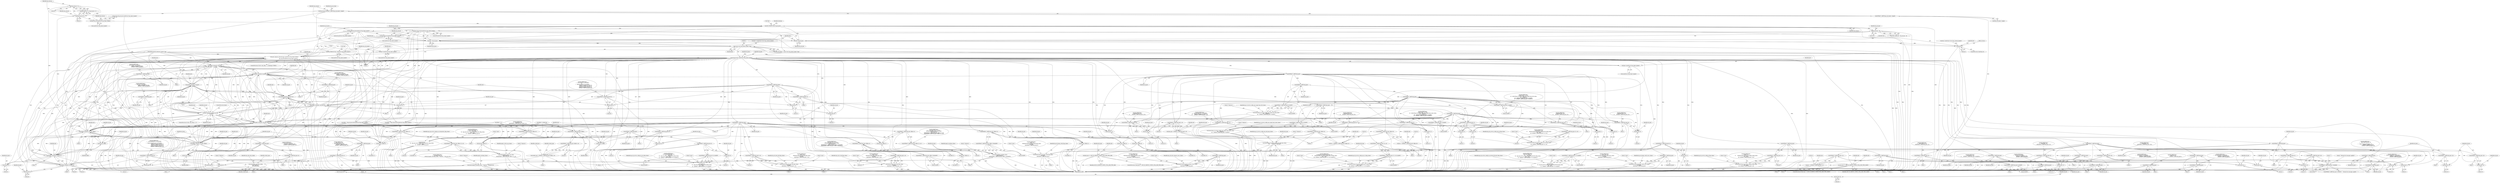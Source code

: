 digraph "1_tcpdump_a25211918f2e790c67d859d20ccf8dbb81da1598@API" {
"1001370" [label="(Call,lmp_obj_len-sizeof(struct lmp_object_header))"];
"1000934" [label="(Call,lmp_obj_len-(int)sizeof(struct lmp_object_header))"];
"1000319" [label="(Call,ND_TCHECK2(*tptr, lmp_obj_len))"];
"1000236" [label="(Call,ND_TCHECK2(*tptr, sizeof(struct lmp_object_header)))"];
"1000315" [label="(Call,lmp_obj_len-sizeof(struct lmp_object_header))"];
"1000264" [label="(Call,lmp_obj_len < 4)"];
"1000261" [label="(Call,lmp_obj_len % 4)"];
"1000246" [label="(Call,lmp_obj_len=EXTRACT_16BITS(lmp_obj_header->length))"];
"1000248" [label="(Call,EXTRACT_16BITS(lmp_obj_header->length))"];
"1001057" [label="(Call,lmp_obj_len-(int)sizeof(struct lmp_object_header))"];
"1000603" [label="(Call,lmp_obj_len - 16)"];
"1001363" [label="(Call,print_unknown_data(ndo,tptr+sizeof(struct lmp_object_header),\"\n\t    \",\n                               lmp_obj_len-sizeof(struct lmp_object_header)))"];
"1000366" [label="(Call,ipaddr_string(ndo, obj_tptr))"];
"1000369" [label="(Call,EXTRACT_32BITS(obj_tptr))"];
"1000380" [label="(Call,ip6addr_string(ndo, obj_tptr))"];
"1000383" [label="(Call,EXTRACT_32BITS(obj_tptr))"];
"1000449" [label="(Call,ipaddr_string(ndo, obj_tptr))"];
"1000452" [label="(Call,EXTRACT_32BITS(obj_tptr))"];
"1000529" [label="(Call,ipaddr_string(ndo, obj_tptr+4))"];
"1000540" [label="(Call,ipaddr_string(ndo, obj_tptr+8))"];
"1000581" [label="(Call,ipaddr_string(ndo, obj_tptr+4))"];
"1000592" [label="(Call,ipaddr_string(ndo, obj_tptr+8))"];
"1000947" [label="(Call,ipaddr_string(ndo, obj_tptr+offset))"];
"1001070" [label="(Call,ipaddr_string(ndo, obj_tptr+offset))"];
"1001283" [label="(Call,ipaddr_string(ndo, obj_tptr+12))"];
"1001347" [label="(Call,print_unknown_data(ndo,obj_tptr,\"\n\t    \",obj_tlen))"];
"1001374" [label="(Call,tptr+=lmp_obj_len)"];
"1000243" [label="(Call,(const struct lmp_object_header *)tptr)"];
"1000241" [label="(Call,lmp_obj_header = (const struct lmp_object_header *)tptr)"];
"1000307" [label="(Call,obj_tptr=tptr+sizeof(struct lmp_object_header))"];
"1000343" [label="(Call,EXTRACT_32BITS(obj_tptr))"];
"1000345" [label="(Call,EXTRACT_32BITS(obj_tptr))"];
"1000394" [label="(Call,EXTRACT_32BITS(obj_tptr))"];
"1000396" [label="(Call,EXTRACT_32BITS(obj_tptr))"];
"1000415" [label="(Call,EXTRACT_32BITS(obj_tptr))"];
"1000417" [label="(Call,EXTRACT_32BITS(obj_tptr))"];
"1000427" [label="(Call,EXTRACT_32BITS(obj_tptr))"];
"1000429" [label="(Call,EXTRACT_32BITS(obj_tptr))"];
"1000471" [label="(Call,EXTRACT_16BITS(obj_tptr))"];
"1000473" [label="(Call,EXTRACT_16BITS(obj_tptr+2))"];
"1000474" [label="(Call,obj_tptr+2)"];
"1000494" [label="(Call,EXTRACT_32BITS(obj_tptr))"];
"1000496" [label="(Call,EXTRACT_32BITS(obj_tptr+4))"];
"1000497" [label="(Call,obj_tptr+4)"];
"1000516" [label="(Call,EXTRACT_16BITS(obj_tptr))"];
"1000515" [label="(Call,EXTRACT_16BITS(obj_tptr)>>8)"];
"1000512" [label="(Call,bittok2str(lmp_obj_te_link_flag_values,\n \t\t\t\"none\",\n\t\t\tEXTRACT_16BITS(obj_tptr)>>8))"];
"1000531" [label="(Call,obj_tptr+4)"];
"1000535" [label="(Call,EXTRACT_32BITS(obj_tptr+4))"];
"1000536" [label="(Call,obj_tptr+4)"];
"1000542" [label="(Call,obj_tptr+8)"];
"1000545" [label="(Call,EXTRACT_32BITS(obj_tptr+8))"];
"1000546" [label="(Call,obj_tptr+8)"];
"1000567" [label="(Call,EXTRACT_16BITS(obj_tptr))"];
"1000566" [label="(Call,EXTRACT_16BITS(obj_tptr)>>8)"];
"1000563" [label="(Call,bittok2str(lmp_obj_data_link_flag_values,\n\t\t\t\"none\",\n\t\t\tEXTRACT_16BITS(obj_tptr)>>8))"];
"1000583" [label="(Call,obj_tptr+4)"];
"1000587" [label="(Call,EXTRACT_32BITS(obj_tptr+4))"];
"1000588" [label="(Call,obj_tptr+4)"];
"1000594" [label="(Call,obj_tptr+8)"];
"1000597" [label="(Call,EXTRACT_32BITS(obj_tptr+8))"];
"1000598" [label="(Call,obj_tptr+8)"];
"1000621" [label="(Call,EXTRACT_16BITS(obj_tptr+offset))"];
"1000620" [label="(Call,EXTRACT_16BITS(obj_tptr+offset)>>8)"];
"1000618" [label="(Call,subobj_type = EXTRACT_16BITS(obj_tptr+offset)>>8)"];
"1000640" [label="(Call,tok2str(lmp_data_link_subobj,\n\t\t\t\t\t\"Unknown\",\n\t\t\t\t\tsubobj_type))"];
"1000622" [label="(Call,obj_tptr+offset)"];
"1000661" [label="(Call,EXTRACT_16BITS(obj_tptr+offset+2))"];
"1000660" [label="(Call,EXTRACT_16BITS(obj_tptr+offset+2)>>8)"];
"1000657" [label="(Call,tok2str(gmpls_switch_cap_values,\n\t\t\t\t\t\t\"Unknown\",\n\t\t\t\t\t\tEXTRACT_16BITS(obj_tptr+offset+2)>>8))"];
"1000662" [label="(Call,obj_tptr+offset+2)"];
"1000669" [label="(Call,EXTRACT_16BITS(obj_tptr+offset+2))"];
"1000668" [label="(Call,EXTRACT_16BITS(obj_tptr+offset+2)>>8)"];
"1000670" [label="(Call,obj_tptr+offset+2)"];
"1000686" [label="(Call,EXTRACT_16BITS(obj_tptr+offset+2))"];
"1000685" [label="(Call,EXTRACT_16BITS(obj_tptr+offset+2)&0x00FF)"];
"1000682" [label="(Call,tok2str(gmpls_encoding_values,\n\t\t\t\t\t\t\"Unknown\",\n\t\t\t\t\t\tEXTRACT_16BITS(obj_tptr+offset+2)&0x00FF))"];
"1000815" [label="(Call,tok2str(gmpls_encoding_values, \"Unknown\", *(obj_tptr+8)))"];
"1000687" [label="(Call,obj_tptr+offset+2)"];
"1000694" [label="(Call,EXTRACT_16BITS(obj_tptr+offset+2))"];
"1000693" [label="(Call,EXTRACT_16BITS(obj_tptr+offset+2)&0x00FF)"];
"1000695" [label="(Call,obj_tptr+offset+2)"];
"1000705" [label="(Call,EXTRACT_32BITS(obj_tptr+offset+4))"];
"1000701" [label="(Call,bw.i = EXTRACT_32BITS(obj_tptr+offset+4))"];
"1000706" [label="(Call,obj_tptr+offset+4)"];
"1000727" [label="(Call,EXTRACT_32BITS(obj_tptr+offset+8))"];
"1000723" [label="(Call,bw.i = EXTRACT_32BITS(obj_tptr+offset+8))"];
"1000728" [label="(Call,obj_tptr+offset+8)"];
"1000752" [label="(Call,EXTRACT_32BITS(obj_tptr+offset+4))"];
"1000753" [label="(Call,obj_tptr+offset+4)"];
"1000790" [label="(Call,EXTRACT_16BITS(obj_tptr))"];
"1000787" [label="(Call,bittok2str(lmp_obj_begin_verify_flag_values,\n \t\t\t\"none\",\n\t\t\tEXTRACT_16BITS(obj_tptr)))"];
"1000797" [label="(Call,EXTRACT_16BITS(obj_tptr+2))"];
"1000798" [label="(Call,obj_tptr+2)"];
"1000806" [label="(Call,EXTRACT_32BITS(obj_tptr+4))"];
"1000807" [label="(Call,obj_tptr+4)"];
"1000819" [label="(Call,obj_tptr+8)"];
"1000828" [label="(Call,EXTRACT_16BITS(obj_tptr+10))"];
"1000829" [label="(Call,obj_tptr+10)"];
"1000833" [label="(Call,EXTRACT_16BITS(obj_tptr+10))"];
"1000834" [label="(Call,obj_tptr+10)"];
"1000839" [label="(Call,EXTRACT_16BITS(obj_tptr+10))"];
"1000838" [label="(Call,EXTRACT_16BITS(obj_tptr+10)&8000)"];
"1000840" [label="(Call,obj_tptr+10)"];
"1000850" [label="(Call,EXTRACT_32BITS(obj_tptr+12))"];
"1000846" [label="(Call,bw.i = EXTRACT_32BITS(obj_tptr+12))"];
"1000851" [label="(Call,obj_tptr+12)"];
"1000871" [label="(Call,EXTRACT_32BITS(obj_tptr+16))"];
"1000872" [label="(Call,obj_tptr+16)"];
"1000892" [label="(Call,EXTRACT_16BITS(obj_tptr))"];
"1000894" [label="(Call,EXTRACT_16BITS(obj_tptr+2))"];
"1000895" [label="(Call,obj_tptr+2)"];
"1000914" [label="(Call,EXTRACT_32BITS(obj_tptr))"];
"1000949" [label="(Call,obj_tptr+offset)"];
"1001072" [label="(Call,obj_tptr+offset)"];
"1001102" [label="(Call,EXTRACT_32BITS(obj_tptr))"];
"1001099" [label="(Call,bittok2str(lmp_obj_begin_verify_error_values,\n \t\t\t\"none\",\n \t\t\tEXTRACT_32BITS(obj_tptr)))"];
"1001114" [label="(Call,EXTRACT_32BITS(obj_tptr))"];
"1001111" [label="(Call,bittok2str(lmp_obj_link_summary_error_values,\n \t\t\t\"none\",\n\t\t\tEXTRACT_32BITS(obj_tptr)))"];
"1001136" [label="(Call,EXTRACT_16BITS(obj_tptr))"];
"1001135" [label="(Call,EXTRACT_16BITS(obj_tptr)>>8)"];
"1001132" [label="(Call,bittok2str(lmp_obj_service_config_sp_flag_values,\n \t\t\t\t  \"none\",\n\t\t\t\t  EXTRACT_16BITS(obj_tptr)>>8))"];
"1001145" [label="(Call,EXTRACT_16BITS(obj_tptr))"];
"1001144" [label="(Call,EXTRACT_16BITS(obj_tptr) & 0x00FF)"];
"1001153" [label="(Call,EXTRACT_16BITS(obj_tptr))"];
"1001152" [label="(Call,EXTRACT_16BITS(obj_tptr)>>8)"];
"1001150" [label="(Call,link_type = EXTRACT_16BITS(obj_tptr)>>8)"];
"1001162" [label="(Call,tok2str(lmp_sd_service_config_cpsa_link_type_values,\n \t\t\t       \"Unknown\", link_type))"];
"1001168" [label="(Call,link_type == LMP_SD_SERVICE_CONFIG_CPSA_LINK_TYPE_SDH)"];
"1001190" [label="(Call,link_type == LMP_SD_SERVICE_CONFIG_CPSA_LINK_TYPE_SONET)"];
"1001182" [label="(Call,EXTRACT_16BITS(obj_tptr))"];
"1001181" [label="(Call,EXTRACT_16BITS(obj_tptr) & 0x00FF)"];
"1001178" [label="(Call,tok2str(lmp_sd_service_config_cpsa_signal_type_sdh_values,\n \t\t\t\t   \"Unknown\",\n\t\t\t\t   EXTRACT_16BITS(obj_tptr) & 0x00FF))"];
"1001186" [label="(Call,EXTRACT_16BITS(obj_tptr))"];
"1001185" [label="(Call,EXTRACT_16BITS(obj_tptr) & 0x00FF)"];
"1001204" [label="(Call,EXTRACT_16BITS(obj_tptr))"];
"1001203" [label="(Call,EXTRACT_16BITS(obj_tptr) & 0x00FF)"];
"1001200" [label="(Call,tok2str(lmp_sd_service_config_cpsa_signal_type_sonet_values,\n \t\t\t\t   \"Unknown\",\n\t\t\t\t   EXTRACT_16BITS(obj_tptr) & 0x00FF))"];
"1001208" [label="(Call,EXTRACT_16BITS(obj_tptr))"];
"1001207" [label="(Call,EXTRACT_16BITS(obj_tptr) & 0x00FF)"];
"1001220" [label="(Call,EXTRACT_16BITS(obj_tptr+2))"];
"1001219" [label="(Call,EXTRACT_16BITS(obj_tptr+2)>>8)"];
"1001216" [label="(Call,bittok2str(lmp_obj_service_config_cpsa_tp_flag_values,\n \t\t\t\t  \"none\",\n\t\t\t\t  EXTRACT_16BITS(obj_tptr+2)>>8))"];
"1001221" [label="(Call,obj_tptr+2)"];
"1001235" [label="(Call,EXTRACT_16BITS(obj_tptr+2))"];
"1001234" [label="(Call,EXTRACT_16BITS(obj_tptr+2)>>8)"];
"1001233" [label="(Call,EXTRACT_16BITS(obj_tptr+2)>>8 & 0x00FF)"];
"1001230" [label="(Call,bittok2str(lmp_obj_service_config_cpsa_cct_flag_values,\n \t\t\t\t  \"none\",\n\t\t\t\t  EXTRACT_16BITS(obj_tptr+2)>>8 & 0x00FF))"];
"1001236" [label="(Call,obj_tptr+2)"];
"1001246" [label="(Call,EXTRACT_16BITS(obj_tptr+4))"];
"1001247" [label="(Call,obj_tptr+4)"];
"1001255" [label="(Call,EXTRACT_16BITS(obj_tptr+6))"];
"1001256" [label="(Call,obj_tptr+6)"];
"1001264" [label="(Call,EXTRACT_16BITS(obj_tptr+8))"];
"1001265" [label="(Call,obj_tptr+8)"];
"1001273" [label="(Call,EXTRACT_16BITS(obj_tptr+10))"];
"1001274" [label="(Call,obj_tptr+10)"];
"1001285" [label="(Call,obj_tptr+12)"];
"1001288" [label="(Call,EXTRACT_32BITS(obj_tptr+12))"];
"1001289" [label="(Call,obj_tptr+12)"];
"1001302" [label="(Call,EXTRACT_32BITS(obj_tptr))"];
"1001299" [label="(Call,bittok2str(\n\t\t\t   lmp_obj_service_config_nsa_transparency_flag_values,\n\t\t\t   \"none\",\n\t\t\t   EXTRACT_32BITS(obj_tptr)))"];
"1001313" [label="(Call,EXTRACT_16BITS(obj_tptr+6))"];
"1001312" [label="(Call,EXTRACT_16BITS(obj_tptr+6) & 0x00FF)"];
"1001309" [label="(Call,bittok2str(\n \t\t\t   lmp_obj_service_config_nsa_tcm_flag_values,\n \t\t\t   \"none\",\n\t\t\t   EXTRACT_16BITS(obj_tptr+6) & 0x00FF))"];
"1001314" [label="(Call,obj_tptr+6)"];
"1001329" [label="(Call,EXTRACT_16BITS(obj_tptr+2))"];
"1001328" [label="(Call,EXTRACT_16BITS(obj_tptr+2) & 0x00FF)"];
"1001325" [label="(Call,bittok2str(\n \t\t\t   lmp_obj_service_config_nsa_network_diversity_flag_values,\n \t\t\t   \"none\",\n\t\t\t   EXTRACT_16BITS(obj_tptr+2) & 0x00FF))"];
"1001330" [label="(Call,obj_tptr+2)"];
"1000309" [label="(Call,tptr+sizeof(struct lmp_object_header))"];
"1001365" [label="(Call,tptr+sizeof(struct lmp_object_header))"];
"1001377" [label="(Call,tlen-=lmp_obj_len)"];
"1000232" [label="(Call,tlen>0)"];
"1000227" [label="(Call,tlen-=sizeof(const struct lmp_common_header))"];
"1000465" [label="(Call,ND_PRINT((ndo, \"\n\t    Hello Interval: %u\n\t    Hello Dead Interval: %u\",\n                        EXTRACT_16BITS(obj_tptr),\n                        EXTRACT_16BITS(obj_tptr+2))))"];
"1001109" [label="(Block,)"];
"1001058" [label="(Identifier,lmp_obj_len)"];
"1000443" [label="(Call,ND_PRINT((ndo, \"\n\t    Node ID: %s (0x%08x)\",\n                        ipaddr_string(ndo, obj_tptr),\n                        EXTRACT_32BITS(obj_tptr))))"];
"1000597" [label="(Call,EXTRACT_32BITS(obj_tptr+8))"];
"1001155" [label="(Literal,8)"];
"1001101" [label="(Literal,\"none\")"];
"1000367" [label="(Identifier,ndo)"];
"1001153" [label="(Call,EXTRACT_16BITS(obj_tptr))"];
"1001183" [label="(Identifier,obj_tptr)"];
"1001246" [label="(Call,EXTRACT_16BITS(obj_tptr+4))"];
"1000754" [label="(Identifier,obj_tptr)"];
"1001256" [label="(Call,obj_tptr+6)"];
"1000604" [label="(Identifier,lmp_obj_len)"];
"1001250" [label="(Call,ND_PRINT((ndo, \"\n\t Maximum NCC: %u\",\n\t\t       EXTRACT_16BITS(obj_tptr+6))))"];
"1001374" [label="(Call,tptr+=lmp_obj_len)"];
"1001057" [label="(Call,lmp_obj_len-(int)sizeof(struct lmp_object_header))"];
"1001069" [label="(Block,)"];
"1000510" [label="(Block,)"];
"1000472" [label="(Identifier,obj_tptr)"];
"1000548" [label="(Literal,8)"];
"1001228" [label="(Block,)"];
"1001147" [label="(Literal,0x00FF)"];
"1001377" [label="(Call,tlen-=lmp_obj_len)"];
"1000497" [label="(Call,obj_tptr+4)"];
"1001351" [label="(Identifier,obj_tlen)"];
"1001203" [label="(Call,EXTRACT_16BITS(obj_tptr) & 0x00FF)"];
"1000470" [label="(Block,)"];
"1000664" [label="(Call,offset+2)"];
"1000426" [label="(Block,)"];
"1000683" [label="(Identifier,gmpls_encoding_values)"];
"1000818" [label="(Call,*(obj_tptr+8))"];
"1001247" [label="(Call,obj_tptr+4)"];
"1000594" [label="(Call,obj_tptr+8)"];
"1001255" [label="(Call,EXTRACT_16BITS(obj_tptr+6))"];
"1001102" [label="(Call,EXTRACT_32BITS(obj_tptr))"];
"1001288" [label="(Call,EXTRACT_32BITS(obj_tptr+12))"];
"1001348" [label="(Identifier,ndo)"];
"1000834" [label="(Call,obj_tptr+10)"];
"1000950" [label="(Identifier,obj_tptr)"];
"1000893" [label="(Identifier,obj_tptr)"];
"1001152" [label="(Call,EXTRACT_16BITS(obj_tptr)>>8)"];
"1000592" [label="(Call,ipaddr_string(ndo, obj_tptr+8))"];
"1001201" [label="(Identifier,lmp_sd_service_config_cpsa_signal_type_sonet_values)"];
"1000832" [label="(Block,)"];
"1000253" [label="(Identifier,lmp_obj_ctype)"];
"1000625" [label="(Literal,8)"];
"1000429" [label="(Call,EXTRACT_32BITS(obj_tptr))"];
"1001248" [label="(Identifier,obj_tptr)"];
"1001181" [label="(Call,EXTRACT_16BITS(obj_tptr) & 0x00FF)"];
"1001111" [label="(Call,bittok2str(lmp_obj_link_summary_error_values,\n \t\t\t\"none\",\n\t\t\tEXTRACT_32BITS(obj_tptr)))"];
"1000954" [label="(Identifier,obj_tptr)"];
"1000345" [label="(Call,EXTRACT_32BITS(obj_tptr))"];
"1000792" [label="(Call,ND_PRINT((ndo, \"\n\t    Verify Interval: %u\",\n\t\t\tEXTRACT_16BITS(obj_tptr+2))))"];
"1001204" [label="(Call,EXTRACT_16BITS(obj_tptr))"];
"1001174" [label="(Identifier,ndo)"];
"1000242" [label="(Identifier,lmp_obj_header)"];
"1001301" [label="(Literal,\"none\")"];
"1000843" [label="(Literal,8000)"];
"1000886" [label="(Call,ND_PRINT((ndo, \"\n\t    Verify Dead Interval: %u\"\n                        \"\n\t    Verify Transport Response: %u\",\n                        EXTRACT_16BITS(obj_tptr),\n                       EXTRACT_16BITS(obj_tptr+2))))"];
"1000656" [label="(Block,)"];
"1001371" [label="(Identifier,lmp_obj_len)"];
"1000396" [label="(Call,EXTRACT_32BITS(obj_tptr))"];
"1000892" [label="(Call,EXTRACT_16BITS(obj_tptr))"];
"1001223" [label="(Literal,2)"];
"1000705" [label="(Call,EXTRACT_32BITS(obj_tptr+offset+4))"];
"1001349" [label="(Identifier,obj_tptr)"];
"1001132" [label="(Call,bittok2str(lmp_obj_service_config_sp_flag_values,\n \t\t\t\t  \"none\",\n\t\t\t\t  EXTRACT_16BITS(obj_tptr)>>8))"];
"1000532" [label="(Identifier,obj_tptr)"];
"1001164" [label="(Literal,\"Unknown\")"];
"1001312" [label="(Call,EXTRACT_16BITS(obj_tptr+6) & 0x00FF)"];
"1001317" [label="(Literal,0x00FF)"];
"1001284" [label="(Identifier,ndo)"];
"1000488" [label="(Call,ND_PRINT((ndo, \"\n\t    Tx Seq: %u, Rx Seq: %u\",\n                        EXTRACT_32BITS(obj_tptr),\n                        EXTRACT_32BITS(obj_tptr+4))))"];
"1000627" [label="(Identifier,subobj_len)"];
"1000750" [label="(Block,)"];
"1000934" [label="(Call,lmp_obj_len-(int)sizeof(struct lmp_object_header))"];
"1000342" [label="(Block,)"];
"1000695" [label="(Call,obj_tptr+offset+2)"];
"1001364" [label="(Identifier,ndo)"];
"1000315" [label="(Call,lmp_obj_len-sizeof(struct lmp_object_header))"];
"1000266" [label="(Literal,4)"];
"1000344" [label="(Identifier,obj_tptr)"];
"1000531" [label="(Call,obj_tptr+4)"];
"1001329" [label="(Call,EXTRACT_16BITS(obj_tptr+2))"];
"1000234" [label="(Literal,0)"];
"1000687" [label="(Call,obj_tptr+offset+2)"];
"1001283" [label="(Call,ipaddr_string(ndo, obj_tptr+12))"];
"1000808" [label="(Identifier,obj_tptr)"];
"1000494" [label="(Call,EXTRACT_32BITS(obj_tptr))"];
"1001253" [label="(Block,)"];
"1000346" [label="(Identifier,obj_tptr)"];
"1000538" [label="(Literal,4)"];
"1001139" [label="(Call,ND_PRINT((ndo, \"\n\t  UNI Version: %u\",\n\t\t       EXTRACT_16BITS(obj_tptr) & 0x00FF)))"];
"1000853" [label="(Literal,12)"];
"1000617" [label="(Block,)"];
"1000394" [label="(Call,EXTRACT_32BITS(obj_tptr))"];
"1000471" [label="(Call,EXTRACT_16BITS(obj_tptr))"];
"1001309" [label="(Call,bittok2str(\n \t\t\t   lmp_obj_service_config_nsa_tcm_flag_values,\n \t\t\t   \"none\",\n\t\t\t   EXTRACT_16BITS(obj_tptr+6) & 0x00FF))"];
"1000798" [label="(Call,obj_tptr+2)"];
"1001240" [label="(Literal,0x00FF)"];
"1000414" [label="(Block,)"];
"1001150" [label="(Call,link_type = EXTRACT_16BITS(obj_tptr)>>8)"];
"1001328" [label="(Call,EXTRACT_16BITS(obj_tptr+2) & 0x00FF)"];
"1001333" [label="(Literal,0x00FF)"];
"1000599" [label="(Identifier,obj_tptr)"];
"1000598" [label="(Call,obj_tptr+8)"];
"1000696" [label="(Identifier,obj_tptr)"];
"1001224" [label="(Literal,8)"];
"1001127" [label="(Call,ND_PRINT((ndo, \"\n\t Flags: %s\",\n \t\t       bittok2str(lmp_obj_service_config_sp_flag_values,\n \t\t\t\t  \"none\",\n\t\t\t\t  EXTRACT_16BITS(obj_tptr)>>8))))"];
"1000897" [label="(Literal,2)"];
"1000785" [label="(Block,)"];
"1001207" [label="(Call,EXTRACT_16BITS(obj_tptr) & 0x00FF)"];
"1000622" [label="(Call,obj_tptr+offset)"];
"1000686" [label="(Call,EXTRACT_16BITS(obj_tptr+offset+2))"];
"1001271" [label="(Block,)"];
"1000839" [label="(Call,EXTRACT_16BITS(obj_tptr+10))"];
"1000871" [label="(Call,EXTRACT_32BITS(obj_tptr+16))"];
"1000707" [label="(Identifier,obj_tptr)"];
"1000311" [label="(Call,sizeof(struct lmp_object_header))"];
"1000618" [label="(Call,subobj_type = EXTRACT_16BITS(obj_tptr+offset)>>8)"];
"1000397" [label="(Identifier,obj_tptr)"];
"1001059" [label="(Call,(int)sizeof(struct lmp_object_header))"];
"1000236" [label="(Call,ND_TCHECK2(*tptr, sizeof(struct lmp_object_header)))"];
"1000735" [label="(Identifier,ndo)"];
"1000947" [label="(Call,ipaddr_string(ndo, obj_tptr+offset))"];
"1000528" [label="(Block,)"];
"1001182" [label="(Call,EXTRACT_16BITS(obj_tptr))"];
"1000243" [label="(Call,(const struct lmp_object_header *)tptr)"];
"1000702" [label="(Call,bw.i)"];
"1000828" [label="(Call,EXTRACT_16BITS(obj_tptr+10))"];
"1000317" [label="(Call,sizeof(struct lmp_object_header))"];
"1001133" [label="(Identifier,lmp_obj_service_config_sp_flag_values)"];
"1000797" [label="(Call,EXTRACT_16BITS(obj_tptr+2))"];
"1001315" [label="(Identifier,obj_tptr)"];
"1000533" [label="(Literal,4)"];
"1001222" [label="(Identifier,obj_tptr)"];
"1001225" [label="(Call,ND_PRINT((ndo, \"\n\t Contiguous Concatenation Types: %s\",\n \t\t       bittok2str(lmp_obj_service_config_cpsa_cct_flag_values,\n \t\t\t\t  \"none\",\n\t\t\t\t  EXTRACT_16BITS(obj_tptr+2)>>8 & 0x00FF))))"];
"1001100" [label="(Identifier,lmp_obj_begin_verify_error_values)"];
"1001267" [label="(Literal,8)"];
"1000523" [label="(Call,ND_PRINT((ndo, \"\n\t    Local Link-ID: %s (0x%08x)\"\n \t\t       \"\n\t    Remote Link-ID: %s (0x%08x)\",\n                        ipaddr_string(ndo, obj_tptr+4),\n                       EXTRACT_32BITS(obj_tptr+4),\n                       ipaddr_string(ndo, obj_tptr+8),\n                       EXTRACT_32BITS(obj_tptr+8))))"];
"1001103" [label="(Identifier,obj_tptr)"];
"1000651" [label="(Call,ND_PRINT((ndo, \"\n\t      Switching Type: %s (%u)\",\n\t\t\t\t\ttok2str(gmpls_switch_cap_values,\n\t\t\t\t\t\t\"Unknown\",\n\t\t\t\t\t\tEXTRACT_16BITS(obj_tptr+offset+2)>>8),\n\t\t\t\t\tEXTRACT_16BITS(obj_tptr+offset+2)>>8)))"];
"1000727" [label="(Call,EXTRACT_32BITS(obj_tptr+offset+8))"];
"1001291" [label="(Literal,12)"];
"1000663" [label="(Identifier,obj_tptr)"];
"1001070" [label="(Call,ipaddr_string(ndo, obj_tptr+offset))"];
"1000642" [label="(Literal,\"Unknown\")"];
"1000780" [label="(Block,)"];
"1000567" [label="(Call,EXTRACT_16BITS(obj_tptr))"];
"1001144" [label="(Call,EXTRACT_16BITS(obj_tptr) & 0x00FF)"];
"1001286" [label="(Identifier,obj_tptr)"];
"1001112" [label="(Identifier,lmp_obj_link_summary_error_values)"];
"1000473" [label="(Call,EXTRACT_16BITS(obj_tptr+2))"];
"1000747" [label="(Call,ND_PRINT((ndo, \"\n\t      Wavelength: %u\",\n\t\t\t\t\tEXTRACT_32BITS(obj_tptr+offset+4))))"];
"1001303" [label="(Identifier,obj_tptr)"];
"1000624" [label="(Identifier,offset)"];
"1000869" [label="(Block,)"];
"1001299" [label="(Call,bittok2str(\n\t\t\t   lmp_obj_service_config_nsa_transparency_flag_values,\n\t\t\t   \"none\",\n\t\t\t   EXTRACT_32BITS(obj_tptr)))"];
"1000246" [label="(Call,lmp_obj_len=EXTRACT_16BITS(lmp_obj_header->length))"];
"1000322" [label="(Identifier,lmp_obj_len)"];
"1001300" [label="(Identifier,lmp_obj_service_config_nsa_transparency_flag_values)"];
"1001178" [label="(Call,tok2str(lmp_sd_service_config_cpsa_signal_type_sdh_values,\n \t\t\t\t   \"Unknown\",\n\t\t\t\t   EXTRACT_16BITS(obj_tptr) & 0x00FF))"];
"1000813" [label="(Block,)"];
"1001323" [label="(Block,)"];
"1001211" [label="(Call,ND_PRINT((ndo, \"\n\t Transparency: %s\",\n \t\t       bittok2str(lmp_obj_service_config_cpsa_tp_flag_values,\n \t\t\t\t  \"none\",\n\t\t\t\t  EXTRACT_16BITS(obj_tptr+2)>>8))))"];
"1001266" [label="(Identifier,obj_tptr)"];
"1000496" [label="(Call,EXTRACT_32BITS(obj_tptr+4))"];
"1000541" [label="(Identifier,ndo)"];
"1000682" [label="(Call,tok2str(gmpls_encoding_values,\n\t\t\t\t\t\t\"Unknown\",\n\t\t\t\t\t\tEXTRACT_16BITS(obj_tptr+offset+2)&0x00FF))"];
"1000517" [label="(Identifier,obj_tptr)"];
"1001325" [label="(Call,bittok2str(\n \t\t\t   lmp_obj_service_config_nsa_network_diversity_flag_values,\n \t\t\t   \"none\",\n\t\t\t   EXTRACT_16BITS(obj_tptr+2) & 0x00FF))"];
"1000542" [label="(Call,obj_tptr+8)"];
"1000816" [label="(Identifier,gmpls_encoding_values)"];
"1001179" [label="(Identifier,lmp_sd_service_config_cpsa_signal_type_sdh_values)"];
"1001376" [label="(Identifier,lmp_obj_len)"];
"1001106" [label="(Call,ND_PRINT((ndo, \"\n\t    Error Code: %s\",\n \t\tbittok2str(lmp_obj_link_summary_error_values,\n \t\t\t\"none\",\n\t\t\tEXTRACT_32BITS(obj_tptr)))))"];
"1001249" [label="(Literal,4)"];
"1000261" [label="(Call,lmp_obj_len % 4)"];
"1000537" [label="(Identifier,obj_tptr)"];
"1001209" [label="(Identifier,obj_tptr)"];
"1000909" [label="(Call,ND_PRINT((ndo, \"\n\t    Verify ID: %u\",\n                        EXTRACT_32BITS(obj_tptr))))"];
"1000415" [label="(Call,EXTRACT_32BITS(obj_tptr))"];
"1001055" [label="(Call,offset < (lmp_obj_len-(int)sizeof(struct lmp_object_header)))"];
"1000588" [label="(Call,obj_tptr+4)"];
"1000384" [label="(Identifier,obj_tptr)"];
"1001200" [label="(Call,tok2str(lmp_sd_service_config_cpsa_signal_type_sonet_values,\n \t\t\t\t   \"Unknown\",\n\t\t\t\t   EXTRACT_16BITS(obj_tptr) & 0x00FF))"];
"1000235" [label="(Block,)"];
"1000831" [label="(Literal,10)"];
"1001169" [label="(Identifier,link_type)"];
"1001170" [label="(Identifier,LMP_SD_SERVICE_CONFIG_CPSA_LINK_TYPE_SDH)"];
"1001162" [label="(Call,tok2str(lmp_sd_service_config_cpsa_link_type_values,\n \t\t\t       \"Unknown\", link_type))"];
"1000530" [label="(Identifier,ndo)"];
"1001189" [label="(ControlStructure,if (link_type == LMP_SD_SERVICE_CONFIG_CPSA_LINK_TYPE_SONET))"];
"1000232" [label="(Call,tlen>0)"];
"1000946" [label="(Block,)"];
"1000543" [label="(Identifier,obj_tptr)"];
"1001072" [label="(Call,obj_tptr+offset)"];
"1000713" [label="(Identifier,ndo)"];
"1000561" [label="(Block,)"];
"1000448" [label="(Block,)"];
"1000847" [label="(Call,bw.i)"];
"1000427" [label="(Call,EXTRACT_32BITS(obj_tptr))"];
"1000451" [label="(Identifier,obj_tptr)"];
"1001236" [label="(Call,obj_tptr+2)"];
"1001184" [label="(Literal,0x00FF)"];
"1000535" [label="(Call,EXTRACT_32BITS(obj_tptr+4))"];
"1000499" [label="(Literal,4)"];
"1000856" [label="(Identifier,ndo)"];
"1001216" [label="(Call,bittok2str(lmp_obj_service_config_cpsa_tp_flag_values,\n \t\t\t\t  \"none\",\n\t\t\t\t  EXTRACT_16BITS(obj_tptr+2)>>8))"];
"1000641" [label="(Identifier,lmp_data_link_subobj)"];
"1000558" [label="(Call,ND_PRINT((ndo, \"\n\t    Flags: [%s]\",\n\t\tbittok2str(lmp_obj_data_link_flag_values,\n\t\t\t\"none\",\n\t\t\tEXTRACT_16BITS(obj_tptr)>>8))))"];
"1000383" [label="(Call,EXTRACT_32BITS(obj_tptr))"];
"1000809" [label="(Literal,4)"];
"1001191" [label="(Identifier,link_type)"];
"1000728" [label="(Call,obj_tptr+offset+8)"];
"1000914" [label="(Call,EXTRACT_32BITS(obj_tptr))"];
"1000569" [label="(Literal,8)"];
"1000587" [label="(Call,EXTRACT_32BITS(obj_tptr+4))"];
"1001353" [label="(ControlStructure,if (ndo->ndo_vflag > 1 || hexdump==TRUE))"];
"1000936" [label="(Call,(int)sizeof(struct lmp_object_header))"];
"1000837" [label="(Call,EXTRACT_16BITS(obj_tptr+10)&8000 ? \" (Payload test messages capable)\" : \"\")"];
"1000658" [label="(Identifier,gmpls_switch_cap_values)"];
"1001163" [label="(Identifier,lmp_sd_service_config_cpsa_link_type_values)"];
"1000546" [label="(Call,obj_tptr+8)"];
"1000791" [label="(Identifier,obj_tptr)"];
"1001277" [label="(Call,ND_PRINT((ndo, \"\n\t    Local Interface ID: %s (0x%08x)\",\n\t\t       ipaddr_string(ndo, obj_tptr+12),\n\t\t       EXTRACT_32BITS(obj_tptr+12))))"];
"1000516" [label="(Call,EXTRACT_16BITS(obj_tptr))"];
"1000667" [label="(Literal,8)"];
"1001099" [label="(Call,bittok2str(lmp_obj_begin_verify_error_values,\n \t\t\t\"none\",\n \t\t\tEXTRACT_32BITS(obj_tptr)))"];
"1000223" [label="(Call,tptr+=sizeof(const struct lmp_common_header))"];
"1000833" [label="(Call,EXTRACT_16BITS(obj_tptr+10))"];
"1000563" [label="(Call,bittok2str(lmp_obj_data_link_flag_values,\n\t\t\t\"none\",\n\t\t\tEXTRACT_16BITS(obj_tptr)>>8))"];
"1000591" [label="(Block,)"];
"1000512" [label="(Call,bittok2str(lmp_obj_te_link_flag_values,\n \t\t\t\"none\",\n\t\t\tEXTRACT_16BITS(obj_tptr)>>8))"];
"1001331" [label="(Identifier,obj_tptr)"];
"1000580" [label="(Block,)"];
"1000239" [label="(Call,sizeof(struct lmp_object_header))"];
"1000575" [label="(Call,ND_PRINT((ndo, \"\n\t    Local Interface ID: %s (0x%08x)\"\n                        \"\n\t    Remote Interface ID: %s (0x%08x)\",\n                        ipaddr_string(ndo, obj_tptr+4),\n                        EXTRACT_32BITS(obj_tptr+4),\n                        ipaddr_string(ndo, obj_tptr+8),\n                        EXTRACT_32BITS(obj_tptr+8))))"];
"1001187" [label="(Identifier,obj_tptr)"];
"1000932" [label="(Call,offset < (lmp_obj_len-(int)sizeof(struct lmp_object_header)))"];
"1000801" [label="(Call,ND_PRINT((ndo, \"\n\t    Data links: %u\",\n\t\t\tEXTRACT_32BITS(obj_tptr+4))))"];
"1000589" [label="(Identifier,obj_tptr)"];
"1000584" [label="(Identifier,obj_tptr)"];
"1001205" [label="(Identifier,obj_tptr)"];
"1000724" [label="(Call,bw.i)"];
"1000581" [label="(Call,ipaddr_string(ndo, obj_tptr+4))"];
"1000840" [label="(Call,obj_tptr+10)"];
"1000807" [label="(Call,obj_tptr+4)"];
"1000851" [label="(Call,obj_tptr+12)"];
"1001386" [label="(MethodReturn,RET)"];
"1001307" [label="(Block,)"];
"1000566" [label="(Call,EXTRACT_16BITS(obj_tptr)>>8)"];
"1000249" [label="(Call,lmp_obj_header->length)"];
"1000845" [label="(Literal,\"\")"];
"1001244" [label="(Block,)"];
"1000915" [label="(Identifier,obj_tptr)"];
"1001316" [label="(Literal,6)"];
"1000789" [label="(Literal,\"none\")"];
"1001241" [label="(Call,ND_PRINT((ndo, \"\n\t Minimum NCC: %u\",\n \t\t       EXTRACT_16BITS(obj_tptr+4))))"];
"1001142" [label="(Block,)"];
"1000307" [label="(Call,obj_tptr=tptr+sizeof(struct lmp_object_header))"];
"1001259" [label="(Call,ND_PRINT((ndo, \"\n\t Minimum NVC:%u\",\n\t\t       EXTRACT_16BITS(obj_tptr+8))))"];
"1000697" [label="(Call,offset+2)"];
"1000310" [label="(Identifier,tptr)"];
"1000241" [label="(Call,lmp_obj_header = (const struct lmp_object_header *)tptr)"];
"1000827" [label="(Block,)"];
"1000388" [label="(Call,ND_PRINT((ndo, \"\n\t    Link ID: %u (0x%08x)\",\n                        EXTRACT_32BITS(obj_tptr),\n                        EXTRACT_32BITS(obj_tptr))))"];
"1000660" [label="(Call,EXTRACT_16BITS(obj_tptr+offset+2)>>8)"];
"1000872" [label="(Call,obj_tptr+16)"];
"1000668" [label="(Call,EXTRACT_16BITS(obj_tptr+offset+2)>>8)"];
"1000645" [label="(Identifier,subobj_type)"];
"1001239" [label="(Literal,8)"];
"1001258" [label="(Literal,6)"];
"1001289" [label="(Call,obj_tptr+12)"];
"1000544" [label="(Literal,8)"];
"1000507" [label="(Call,ND_PRINT((ndo, \"\n\t    Flags: [%s]\",\n\t\tbittok2str(lmp_obj_te_link_flag_values,\n \t\t\t\"none\",\n\t\t\tEXTRACT_16BITS(obj_tptr)>>8))))"];
"1000810" [label="(Call,ND_PRINT((ndo, \"\n\t    Encoding type: %s\",\n\t\t\ttok2str(gmpls_encoding_values, \"Unknown\", *(obj_tptr+8)))))"];
"1000536" [label="(Call,obj_tptr+4)"];
"1001363" [label="(Call,print_unknown_data(ndo,tptr+sizeof(struct lmp_object_header),\"\n\t    \",\n                               lmp_obj_len-sizeof(struct lmp_object_header)))"];
"1001208" [label="(Call,EXTRACT_16BITS(obj_tptr))"];
"1000806" [label="(Call,EXTRACT_32BITS(obj_tptr+4))"];
"1001180" [label="(Literal,\"Unknown\")"];
"1000804" [label="(Block,)"];
"1000547" [label="(Identifier,obj_tptr)"];
"1001264" [label="(Call,EXTRACT_16BITS(obj_tptr+8))"];
"1000428" [label="(Identifier,obj_tptr)"];
"1000782" [label="(Call,ND_PRINT((ndo, \"\n\t    Flags: %s\",\n \t\tbittok2str(lmp_obj_begin_verify_flag_values,\n \t\t\t\"none\",\n\t\t\tEXTRACT_16BITS(obj_tptr)))))"];
"1001268" [label="(Call,ND_PRINT((ndo, \"\n\t Maximum NVC:%u\",\n\t\t       EXTRACT_16BITS(obj_tptr+10))))"];
"1000260" [label="(Call,lmp_obj_len % 4 || lmp_obj_len < 4)"];
"1000873" [label="(Identifier,obj_tptr)"];
"1000308" [label="(Identifier,obj_tptr)"];
"1001210" [label="(Literal,0x00FF)"];
"1000935" [label="(Identifier,lmp_obj_len)"];
"1000819" [label="(Call,obj_tptr+8)"];
"1000700" [label="(Literal,0x00FF)"];
"1000752" [label="(Call,EXTRACT_32BITS(obj_tptr+offset+4))"];
"1000596" [label="(Literal,8)"];
"1001287" [label="(Literal,12)"];
"1001378" [label="(Identifier,tlen)"];
"1000366" [label="(Call,ipaddr_string(ndo, obj_tptr))"];
"1001097" [label="(Block,)"];
"1000324" [label="(Identifier,hexdump)"];
"1000568" [label="(Identifier,obj_tptr)"];
"1000850" [label="(Call,EXTRACT_32BITS(obj_tptr+12))"];
"1000788" [label="(Identifier,lmp_obj_begin_verify_flag_values)"];
"1000565" [label="(Literal,\"none\")"];
"1001186" [label="(Call,EXTRACT_16BITS(obj_tptr))"];
"1000595" [label="(Identifier,obj_tptr)"];
"1000755" [label="(Call,offset+4)"];
"1000659" [label="(Literal,\"Unknown\")"];
"1000672" [label="(Call,offset+2)"];
"1000382" [label="(Identifier,obj_tptr)"];
"1001168" [label="(Call,link_type == LMP_SD_SERVICE_CONFIG_CPSA_LINK_TYPE_SDH)"];
"1001196" [label="(Identifier,ndo)"];
"1001190" [label="(Call,link_type == LMP_SD_SERVICE_CONFIG_CPSA_LINK_TYPE_SONET)"];
"1000846" [label="(Call,bw.i = EXTRACT_32BITS(obj_tptr+12))"];
"1001238" [label="(Literal,2)"];
"1001137" [label="(Identifier,obj_tptr)"];
"1001304" [label="(Call,ND_PRINT((ndo, \"\n\t TCM Monitoring Flags: %s\",\n \t\t       bittok2str(\n \t\t\t   lmp_obj_service_config_nsa_tcm_flag_values,\n \t\t\t   \"none\",\n\t\t\t   EXTRACT_16BITS(obj_tptr+6) & 0x00FF))))"];
"1001367" [label="(Call,sizeof(struct lmp_object_header))"];
"1000393" [label="(Block,)"];
"1000474" [label="(Call,obj_tptr+2)"];
"1000643" [label="(Identifier,subobj_type)"];
"1000379" [label="(Block,)"];
"1000263" [label="(Literal,4)"];
"1001130" [label="(Block,)"];
"1000835" [label="(Identifier,obj_tptr)"];
"1001166" [label="(Identifier,link_type)"];
"1000476" [label="(Literal,2)"];
"1000585" [label="(Literal,4)"];
"1001235" [label="(Call,EXTRACT_16BITS(obj_tptr+2))"];
"1001231" [label="(Identifier,lmp_obj_service_config_cpsa_cct_flag_values)"];
"1001276" [label="(Literal,10)"];
"1001282" [label="(Block,)"];
"1001327" [label="(Literal,\"none\")"];
"1000583" [label="(Call,obj_tptr+4)"];
"1001172" [label="(Call,ND_PRINT((ndo, \"\n\t Signal Type: %s (%u)\",\n \t\t\t   tok2str(lmp_sd_service_config_cpsa_signal_type_sdh_values,\n \t\t\t\t   \"Unknown\",\n\t\t\t\t   EXTRACT_16BITS(obj_tptr) & 0x00FF),\n\t\t\t   EXTRACT_16BITS(obj_tptr) & 0x00FF)))"];
"1001232" [label="(Literal,\"none\")"];
"1001199" [label="(Block,)"];
"1000606" [label="(Call,offset = 12)"];
"1001352" [label="(ControlStructure,break;)"];
"1000844" [label="(Literal,\" (Payload test messages capable)\")"];
"1000949" [label="(Call,obj_tptr+offset)"];
"1000475" [label="(Identifier,obj_tptr)"];
"1001154" [label="(Identifier,obj_tptr)"];
"1001220" [label="(Call,EXTRACT_16BITS(obj_tptr+2))"];
"1000817" [label="(Literal,\"Unknown\")"];
"1000518" [label="(Literal,8)"];
"1001071" [label="(Identifier,ndo)"];
"1001219" [label="(Call,EXTRACT_16BITS(obj_tptr+2)>>8)"];
"1000238" [label="(Identifier,tptr)"];
"1000661" [label="(Call,EXTRACT_16BITS(obj_tptr+offset+2))"];
"1000545" [label="(Call,EXTRACT_32BITS(obj_tptr+8))"];
"1001115" [label="(Identifier,obj_tptr)"];
"1000365" [label="(Block,)"];
"1000495" [label="(Identifier,obj_tptr)"];
"1001380" [label="(Return,return;)"];
"1000842" [label="(Literal,10)"];
"1000874" [label="(Literal,16)"];
"1000684" [label="(Literal,\"Unknown\")"];
"1000320" [label="(Call,*tptr)"];
"1000753" [label="(Call,obj_tptr+offset+4)"];
"1001275" [label="(Identifier,obj_tptr)"];
"1000529" [label="(Call,ipaddr_string(ndo, obj_tptr+4))"];
"1001145" [label="(Call,EXTRACT_16BITS(obj_tptr))"];
"1000800" [label="(Literal,2)"];
"1000313" [label="(Call,obj_tlen=lmp_obj_len-sizeof(struct lmp_object_header))"];
"1000368" [label="(Identifier,obj_tptr)"];
"1001188" [label="(Literal,0x00FF)"];
"1000640" [label="(Call,tok2str(lmp_data_link_subobj,\n\t\t\t\t\t\"Unknown\",\n\t\t\t\t\tsubobj_type))"];
"1001285" [label="(Call,obj_tptr+12)"];
"1001230" [label="(Call,bittok2str(lmp_obj_service_config_cpsa_cct_flag_values,\n \t\t\t\t  \"none\",\n\t\t\t\t  EXTRACT_16BITS(obj_tptr+2)>>8 & 0x00FF))"];
"1000453" [label="(Identifier,obj_tptr)"];
"1000852" [label="(Identifier,obj_tptr)"];
"1001213" [label="(Identifier,ndo)"];
"1000621" [label="(Call,EXTRACT_16BITS(obj_tptr+offset))"];
"1001237" [label="(Identifier,obj_tptr)"];
"1000515" [label="(Call,EXTRACT_16BITS(obj_tptr)>>8)"];
"1000593" [label="(Identifier,ndo)"];
"1001297" [label="(Block,)"];
"1001161" [label="(Block,)"];
"1000894" [label="(Call,EXTRACT_16BITS(obj_tptr+2))"];
"1000430" [label="(Identifier,obj_tptr)"];
"1001136" [label="(Call,EXTRACT_16BITS(obj_tptr))"];
"1000701" [label="(Call,bw.i = EXTRACT_32BITS(obj_tptr+offset+4))"];
"1000360" [label="(Call,ND_PRINT((ndo, \"\n\t    IPv4 Link ID: %s (0x%08x)\",\n                        ipaddr_string(ndo, obj_tptr),\n                        EXTRACT_32BITS(obj_tptr))))"];
"1001379" [label="(Identifier,lmp_obj_len)"];
"1000838" [label="(Call,EXTRACT_16BITS(obj_tptr+10)&8000)"];
"1001192" [label="(Identifier,LMP_SD_SERVICE_CONFIG_CPSA_LINK_TYPE_SONET)"];
"1001314" [label="(Call,obj_tptr+6)"];
"1000895" [label="(Call,obj_tptr+2)"];
"1000657" [label="(Call,tok2str(gmpls_switch_cap_values,\n\t\t\t\t\t\t\"Unknown\",\n\t\t\t\t\t\tEXTRACT_16BITS(obj_tptr+offset+2)>>8))"];
"1001134" [label="(Literal,\"none\")"];
"1001234" [label="(Call,EXTRACT_16BITS(obj_tptr+2)>>8)"];
"1001302" [label="(Call,EXTRACT_32BITS(obj_tptr))"];
"1000694" [label="(Call,EXTRACT_16BITS(obj_tptr+offset+2))"];
"1001165" [label="(Identifier,link_type)"];
"1000600" [label="(Literal,8)"];
"1000706" [label="(Call,obj_tptr+offset+4)"];
"1000416" [label="(Identifier,obj_tptr)"];
"1000623" [label="(Identifier,obj_tptr)"];
"1001202" [label="(Literal,\"Unknown\")"];
"1000264" [label="(Call,lmp_obj_len < 4)"];
"1000685" [label="(Call,EXTRACT_16BITS(obj_tptr+offset+2)&0x00FF)"];
"1000693" [label="(Call,EXTRACT_16BITS(obj_tptr+offset+2)&0x00FF)"];
"1001146" [label="(Identifier,obj_tptr)"];
"1001177" [label="(Block,)"];
"1000417" [label="(Call,EXTRACT_32BITS(obj_tptr))"];
"1000369" [label="(Call,EXTRACT_32BITS(obj_tptr))"];
"1000841" [label="(Identifier,obj_tptr)"];
"1000815" [label="(Call,tok2str(gmpls_encoding_values, \"Unknown\", *(obj_tptr+8)))"];
"1000948" [label="(Identifier,ndo)"];
"1001370" [label="(Call,lmp_obj_len-sizeof(struct lmp_object_header))"];
"1000689" [label="(Call,offset+2)"];
"1000498" [label="(Identifier,obj_tptr)"];
"1000675" [label="(Literal,8)"];
"1000233" [label="(Identifier,tlen)"];
"1000676" [label="(Call,ND_PRINT((ndo, \"\n\t      Encoding Type: %s (%u)\",\n\t\t\t\t\ttok2str(gmpls_encoding_values,\n\t\t\t\t\t\t\"Unknown\",\n\t\t\t\t\t\tEXTRACT_16BITS(obj_tptr+offset+2)&0x00FF),\n\t\t\t\t\tEXTRACT_16BITS(obj_tptr+offset+2)&0x00FF)))"];
"1001365" [label="(Call,tptr+sizeof(struct lmp_object_header))"];
"1001274" [label="(Call,obj_tptr+10)"];
"1001073" [label="(Identifier,obj_tptr)"];
"1000450" [label="(Identifier,ndo)"];
"1001185" [label="(Call,EXTRACT_16BITS(obj_tptr) & 0x00FF)"];
"1001214" [label="(Block,)"];
"1001273" [label="(Call,EXTRACT_16BITS(obj_tptr+10))"];
"1000836" [label="(Literal,10)"];
"1001330" [label="(Call,obj_tptr+2)"];
"1000316" [label="(Identifier,lmp_obj_len)"];
"1001221" [label="(Call,obj_tptr+2)"];
"1000662" [label="(Call,obj_tptr+offset+2)"];
"1001074" [label="(Identifier,offset)"];
"1000799" [label="(Identifier,obj_tptr)"];
"1001094" [label="(Call,ND_PRINT((ndo, \"\n\t    Error Code: %s\",\n \t\tbittok2str(lmp_obj_begin_verify_error_values,\n \t\t\t\"none\",\n \t\t\tEXTRACT_32BITS(obj_tptr)))))"];
"1000681" [label="(Block,)"];
"1000649" [label="(Block,)"];
"1000564" [label="(Identifier,lmp_obj_data_link_flag_values)"];
"1000669" [label="(Call,EXTRACT_16BITS(obj_tptr+offset+2))"];
"1001313" [label="(Call,EXTRACT_16BITS(obj_tptr+6))"];
"1000265" [label="(Identifier,lmp_obj_len)"];
"1000671" [label="(Identifier,obj_tptr)"];
"1001135" [label="(Call,EXTRACT_16BITS(obj_tptr)>>8)"];
"1000912" [label="(Block,)"];
"1001341" [label="(ControlStructure,if (ndo->ndo_vflag <= 1))"];
"1000513" [label="(Identifier,lmp_obj_te_link_flag_values)"];
"1000829" [label="(Call,obj_tptr+10)"];
"1001326" [label="(Identifier,lmp_obj_service_config_nsa_network_diversity_flag_values)"];
"1000381" [label="(Identifier,ndo)"];
"1001206" [label="(Literal,0x00FF)"];
"1000418" [label="(Identifier,obj_tptr)"];
"1001125" [label="(Block,)"];
"1001217" [label="(Identifier,lmp_obj_service_config_cpsa_tp_flag_values)"];
"1001375" [label="(Identifier,tptr)"];
"1000692" [label="(Literal,0x00FF)"];
"1000821" [label="(Literal,8)"];
"1000245" [label="(Identifier,tptr)"];
"1001158" [label="(Identifier,ndo)"];
"1001366" [label="(Identifier,tptr)"];
"1001113" [label="(Literal,\"none\")"];
"1001262" [label="(Block,)"];
"1000866" [label="(Call,ND_PRINT((ndo, \"\n\t    Wavelength: %u\",\n\t\t\tEXTRACT_32BITS(obj_tptr+16))))"];
"1001218" [label="(Literal,\"none\")"];
"1001138" [label="(Literal,8)"];
"1000586" [label="(Block,)"];
"1000582" [label="(Identifier,ndo)"];
"1000540" [label="(Call,ipaddr_string(ndo, obj_tptr+8))"];
"1000493" [label="(Block,)"];
"1001194" [label="(Call,ND_PRINT((ndo, \"\n\t Signal Type: %s (%u)\",\n \t\t\t   tok2str(lmp_sd_service_config_cpsa_signal_type_sonet_values,\n \t\t\t\t   \"Unknown\",\n\t\t\t\t   EXTRACT_16BITS(obj_tptr) & 0x00FF),\n\t\t\t   EXTRACT_16BITS(obj_tptr) & 0x00FF)))"];
"1000951" [label="(Identifier,offset)"];
"1000452" [label="(Call,EXTRACT_32BITS(obj_tptr))"];
"1000409" [label="(Call,ND_PRINT((ndo, \"\n\t    Message ID: %u (0x%08x)\",\n                        EXTRACT_32BITS(obj_tptr),\n                        EXTRACT_32BITS(obj_tptr))))"];
"1000795" [label="(Block,)"];
"1001151" [label="(Identifier,link_type)"];
"1000891" [label="(Block,)"];
"1001332" [label="(Literal,2)"];
"1000309" [label="(Call,tptr+sizeof(struct lmp_object_header))"];
"1000343" [label="(Call,EXTRACT_32BITS(obj_tptr))"];
"1001294" [label="(Call,ND_PRINT((ndo, \"\n\t Transparency Flags: %s\",\n \t\t       bittok2str(\n\t\t\t   lmp_obj_service_config_nsa_transparency_flag_values,\n\t\t\t   \"none\",\n\t\t\t   EXTRACT_32BITS(obj_tptr)))))"];
"1000730" [label="(Call,offset+8)"];
"1000314" [label="(Identifier,obj_tlen)"];
"1001114" [label="(Call,EXTRACT_32BITS(obj_tptr))"];
"1000380" [label="(Call,ip6addr_string(ndo, obj_tptr))"];
"1000337" [label="(Call,ND_PRINT((ndo, \"\n\t    Control Channel ID: %u (0x%08x)\",\n                        EXTRACT_32BITS(obj_tptr),\n                        EXTRACT_32BITS(obj_tptr))))"];
"1000534" [label="(Block,)"];
"1000110" [label="(MethodParameterIn,netdissect_options *ndo)"];
"1000790" [label="(Call,EXTRACT_16BITS(obj_tptr))"];
"1001233" [label="(Call,EXTRACT_16BITS(obj_tptr+2)>>8 & 0x00FF)"];
"1000620" [label="(Call,EXTRACT_16BITS(obj_tptr+offset)>>8)"];
"1000248" [label="(Call,EXTRACT_16BITS(lmp_obj_header->length))"];
"1000374" [label="(Call,ND_PRINT((ndo, \"\n\t    IPv6 Link ID: %s (0x%08x)\",\n                        ip6addr_string(ndo, obj_tptr),\n                        EXTRACT_32BITS(obj_tptr))))"];
"1000830" [label="(Identifier,obj_tptr)"];
"1001265" [label="(Call,obj_tptr+8)"];
"1001167" [label="(ControlStructure,if (link_type == LMP_SD_SERVICE_CONFIG_CPSA_LINK_TYPE_SDH))"];
"1001311" [label="(Literal,\"none\")"];
"1001369" [label="(Literal,\"\n\t    \")"];
"1000619" [label="(Identifier,subobj_type)"];
"1000639" [label="(Block,)"];
"1000539" [label="(Block,)"];
"1000767" [label="(Call,offset+=subobj_len)"];
"1000449" [label="(Call,ipaddr_string(ndo, obj_tptr))"];
"1001347" [label="(Call,print_unknown_data(ndo,obj_tptr,\"\n\t    \",obj_tlen))"];
"1000590" [label="(Literal,4)"];
"1000896" [label="(Identifier,obj_tptr)"];
"1000262" [label="(Identifier,lmp_obj_len)"];
"1000603" [label="(Call,lmp_obj_len - 16)"];
"1000605" [label="(Literal,16)"];
"1001372" [label="(Call,sizeof(struct lmp_object_header))"];
"1000670" [label="(Call,obj_tptr+offset+2)"];
"1001320" [label="(Call,ND_PRINT((ndo, \"\n\t Diversity: Flags: %s\",\n \t\t       bittok2str(\n \t\t\t   lmp_obj_service_config_nsa_network_diversity_flag_values,\n \t\t\t   \"none\",\n\t\t\t   EXTRACT_16BITS(obj_tptr+2) & 0x00FF))))"];
"1001350" [label="(Literal,\"\n\t    \")"];
"1000247" [label="(Identifier,lmp_obj_len)"];
"1000708" [label="(Call,offset+4)"];
"1000723" [label="(Call,bw.i = EXTRACT_32BITS(obj_tptr+offset+8))"];
"1001257" [label="(Identifier,obj_tptr)"];
"1000514" [label="(Literal,\"none\")"];
"1000395" [label="(Identifier,obj_tptr)"];
"1001310" [label="(Identifier,lmp_obj_service_config_nsa_tcm_flag_values)"];
"1000601" [label="(Call,total_subobj_len = lmp_obj_len - 16)"];
"1001290" [label="(Identifier,obj_tptr)"];
"1000370" [label="(Identifier,obj_tptr)"];
"1000787" [label="(Call,bittok2str(lmp_obj_begin_verify_flag_values,\n \t\t\t\"none\",\n\t\t\tEXTRACT_16BITS(obj_tptr)))"];
"1001077" [label="(Identifier,obj_tptr)"];
"1000231" [label="(ControlStructure,while(tlen>0))"];
"1000237" [label="(Call,*tptr)"];
"1000319" [label="(Call,ND_TCHECK2(*tptr, lmp_obj_len))"];
"1000820" [label="(Identifier,obj_tptr)"];
"1000421" [label="(Call,ND_PRINT((ndo, \"\n\t    Message ID Ack: %u (0x%08x)\",\n                        EXTRACT_32BITS(obj_tptr),\n                        EXTRACT_32BITS(obj_tptr))))"];
"1000688" [label="(Identifier,obj_tptr)"];
"1000729" [label="(Identifier,obj_tptr)"];
"1001370" -> "1001363"  [label="AST: "];
"1001370" -> "1001372"  [label="CFG: "];
"1001371" -> "1001370"  [label="AST: "];
"1001372" -> "1001370"  [label="AST: "];
"1001363" -> "1001370"  [label="CFG: "];
"1001370" -> "1001363"  [label="DDG: "];
"1000934" -> "1001370"  [label="DDG: "];
"1001057" -> "1001370"  [label="DDG: "];
"1000603" -> "1001370"  [label="DDG: "];
"1000319" -> "1001370"  [label="DDG: "];
"1001370" -> "1001374"  [label="DDG: "];
"1001370" -> "1001377"  [label="DDG: "];
"1000934" -> "1000932"  [label="AST: "];
"1000934" -> "1000936"  [label="CFG: "];
"1000935" -> "1000934"  [label="AST: "];
"1000936" -> "1000934"  [label="AST: "];
"1000932" -> "1000934"  [label="CFG: "];
"1000934" -> "1001386"  [label="DDG: "];
"1000934" -> "1001386"  [label="DDG: "];
"1000934" -> "1000932"  [label="DDG: "];
"1000934" -> "1000932"  [label="DDG: "];
"1000319" -> "1000934"  [label="DDG: "];
"1000934" -> "1001374"  [label="DDG: "];
"1000934" -> "1001377"  [label="DDG: "];
"1000319" -> "1000235"  [label="AST: "];
"1000319" -> "1000322"  [label="CFG: "];
"1000320" -> "1000319"  [label="AST: "];
"1000322" -> "1000319"  [label="AST: "];
"1000324" -> "1000319"  [label="CFG: "];
"1000319" -> "1001386"  [label="DDG: "];
"1000319" -> "1001386"  [label="DDG: "];
"1000319" -> "1001386"  [label="DDG: "];
"1000319" -> "1000236"  [label="DDG: "];
"1000236" -> "1000319"  [label="DDG: "];
"1000315" -> "1000319"  [label="DDG: "];
"1000319" -> "1000603"  [label="DDG: "];
"1000319" -> "1001057"  [label="DDG: "];
"1000319" -> "1001374"  [label="DDG: "];
"1000319" -> "1001377"  [label="DDG: "];
"1000236" -> "1000235"  [label="AST: "];
"1000236" -> "1000239"  [label="CFG: "];
"1000237" -> "1000236"  [label="AST: "];
"1000239" -> "1000236"  [label="AST: "];
"1000242" -> "1000236"  [label="CFG: "];
"1000236" -> "1001386"  [label="DDG: "];
"1000236" -> "1001386"  [label="DDG: "];
"1000315" -> "1000313"  [label="AST: "];
"1000315" -> "1000317"  [label="CFG: "];
"1000316" -> "1000315"  [label="AST: "];
"1000317" -> "1000315"  [label="AST: "];
"1000313" -> "1000315"  [label="CFG: "];
"1000315" -> "1000313"  [label="DDG: "];
"1000264" -> "1000315"  [label="DDG: "];
"1000261" -> "1000315"  [label="DDG: "];
"1000264" -> "1000260"  [label="AST: "];
"1000264" -> "1000266"  [label="CFG: "];
"1000265" -> "1000264"  [label="AST: "];
"1000266" -> "1000264"  [label="AST: "];
"1000260" -> "1000264"  [label="CFG: "];
"1000264" -> "1001386"  [label="DDG: "];
"1000264" -> "1000260"  [label="DDG: "];
"1000264" -> "1000260"  [label="DDG: "];
"1000261" -> "1000264"  [label="DDG: "];
"1000261" -> "1000260"  [label="AST: "];
"1000261" -> "1000263"  [label="CFG: "];
"1000262" -> "1000261"  [label="AST: "];
"1000263" -> "1000261"  [label="AST: "];
"1000265" -> "1000261"  [label="CFG: "];
"1000260" -> "1000261"  [label="CFG: "];
"1000261" -> "1001386"  [label="DDG: "];
"1000261" -> "1000260"  [label="DDG: "];
"1000261" -> "1000260"  [label="DDG: "];
"1000246" -> "1000261"  [label="DDG: "];
"1000246" -> "1000235"  [label="AST: "];
"1000246" -> "1000248"  [label="CFG: "];
"1000247" -> "1000246"  [label="AST: "];
"1000248" -> "1000246"  [label="AST: "];
"1000253" -> "1000246"  [label="CFG: "];
"1000246" -> "1001386"  [label="DDG: "];
"1000248" -> "1000246"  [label="DDG: "];
"1000248" -> "1000249"  [label="CFG: "];
"1000249" -> "1000248"  [label="AST: "];
"1000248" -> "1001386"  [label="DDG: "];
"1001057" -> "1001055"  [label="AST: "];
"1001057" -> "1001059"  [label="CFG: "];
"1001058" -> "1001057"  [label="AST: "];
"1001059" -> "1001057"  [label="AST: "];
"1001055" -> "1001057"  [label="CFG: "];
"1001057" -> "1001386"  [label="DDG: "];
"1001057" -> "1001386"  [label="DDG: "];
"1001057" -> "1001055"  [label="DDG: "];
"1001057" -> "1001055"  [label="DDG: "];
"1001057" -> "1001374"  [label="DDG: "];
"1001057" -> "1001377"  [label="DDG: "];
"1000603" -> "1000601"  [label="AST: "];
"1000603" -> "1000605"  [label="CFG: "];
"1000604" -> "1000603"  [label="AST: "];
"1000605" -> "1000603"  [label="AST: "];
"1000601" -> "1000603"  [label="CFG: "];
"1000603" -> "1001386"  [label="DDG: "];
"1000603" -> "1000601"  [label="DDG: "];
"1000603" -> "1000601"  [label="DDG: "];
"1000603" -> "1001374"  [label="DDG: "];
"1000603" -> "1001377"  [label="DDG: "];
"1001363" -> "1001353"  [label="AST: "];
"1001364" -> "1001363"  [label="AST: "];
"1001365" -> "1001363"  [label="AST: "];
"1001369" -> "1001363"  [label="AST: "];
"1001375" -> "1001363"  [label="CFG: "];
"1001363" -> "1001386"  [label="DDG: "];
"1001363" -> "1001386"  [label="DDG: "];
"1001363" -> "1001386"  [label="DDG: "];
"1001363" -> "1001386"  [label="DDG: "];
"1001363" -> "1000366"  [label="DDG: "];
"1001363" -> "1000380"  [label="DDG: "];
"1001363" -> "1000449"  [label="DDG: "];
"1001363" -> "1000529"  [label="DDG: "];
"1001363" -> "1000581"  [label="DDG: "];
"1001363" -> "1000947"  [label="DDG: "];
"1001363" -> "1001070"  [label="DDG: "];
"1001363" -> "1001283"  [label="DDG: "];
"1001363" -> "1001347"  [label="DDG: "];
"1000366" -> "1001363"  [label="DDG: "];
"1001283" -> "1001363"  [label="DDG: "];
"1001070" -> "1001363"  [label="DDG: "];
"1000947" -> "1001363"  [label="DDG: "];
"1000449" -> "1001363"  [label="DDG: "];
"1001347" -> "1001363"  [label="DDG: "];
"1000540" -> "1001363"  [label="DDG: "];
"1000380" -> "1001363"  [label="DDG: "];
"1000592" -> "1001363"  [label="DDG: "];
"1000110" -> "1001363"  [label="DDG: "];
"1000243" -> "1001363"  [label="DDG: "];
"1000366" -> "1000365"  [label="AST: "];
"1000366" -> "1000368"  [label="CFG: "];
"1000367" -> "1000366"  [label="AST: "];
"1000368" -> "1000366"  [label="AST: "];
"1000370" -> "1000366"  [label="CFG: "];
"1000366" -> "1001386"  [label="DDG: "];
"1000366" -> "1001386"  [label="DDG: "];
"1001283" -> "1000366"  [label="DDG: "];
"1001070" -> "1000366"  [label="DDG: "];
"1000947" -> "1000366"  [label="DDG: "];
"1000449" -> "1000366"  [label="DDG: "];
"1001347" -> "1000366"  [label="DDG: "];
"1000540" -> "1000366"  [label="DDG: "];
"1000380" -> "1000366"  [label="DDG: "];
"1000592" -> "1000366"  [label="DDG: "];
"1000110" -> "1000366"  [label="DDG: "];
"1000307" -> "1000366"  [label="DDG: "];
"1000366" -> "1000369"  [label="DDG: "];
"1000366" -> "1000380"  [label="DDG: "];
"1000366" -> "1000449"  [label="DDG: "];
"1000366" -> "1000529"  [label="DDG: "];
"1000366" -> "1000581"  [label="DDG: "];
"1000366" -> "1000947"  [label="DDG: "];
"1000366" -> "1001070"  [label="DDG: "];
"1000366" -> "1001283"  [label="DDG: "];
"1000366" -> "1001347"  [label="DDG: "];
"1000369" -> "1000365"  [label="AST: "];
"1000369" -> "1000370"  [label="CFG: "];
"1000370" -> "1000369"  [label="AST: "];
"1000360" -> "1000369"  [label="CFG: "];
"1000369" -> "1001386"  [label="DDG: "];
"1000369" -> "1001386"  [label="DDG: "];
"1000380" -> "1000379"  [label="AST: "];
"1000380" -> "1000382"  [label="CFG: "];
"1000381" -> "1000380"  [label="AST: "];
"1000382" -> "1000380"  [label="AST: "];
"1000384" -> "1000380"  [label="CFG: "];
"1000380" -> "1001386"  [label="DDG: "];
"1000380" -> "1001386"  [label="DDG: "];
"1001283" -> "1000380"  [label="DDG: "];
"1001070" -> "1000380"  [label="DDG: "];
"1000947" -> "1000380"  [label="DDG: "];
"1000449" -> "1000380"  [label="DDG: "];
"1001347" -> "1000380"  [label="DDG: "];
"1000540" -> "1000380"  [label="DDG: "];
"1000592" -> "1000380"  [label="DDG: "];
"1000110" -> "1000380"  [label="DDG: "];
"1000307" -> "1000380"  [label="DDG: "];
"1000380" -> "1000383"  [label="DDG: "];
"1000380" -> "1000449"  [label="DDG: "];
"1000380" -> "1000529"  [label="DDG: "];
"1000380" -> "1000581"  [label="DDG: "];
"1000380" -> "1000947"  [label="DDG: "];
"1000380" -> "1001070"  [label="DDG: "];
"1000380" -> "1001283"  [label="DDG: "];
"1000380" -> "1001347"  [label="DDG: "];
"1000383" -> "1000379"  [label="AST: "];
"1000383" -> "1000384"  [label="CFG: "];
"1000384" -> "1000383"  [label="AST: "];
"1000374" -> "1000383"  [label="CFG: "];
"1000383" -> "1001386"  [label="DDG: "];
"1000383" -> "1001386"  [label="DDG: "];
"1000449" -> "1000448"  [label="AST: "];
"1000449" -> "1000451"  [label="CFG: "];
"1000450" -> "1000449"  [label="AST: "];
"1000451" -> "1000449"  [label="AST: "];
"1000453" -> "1000449"  [label="CFG: "];
"1000449" -> "1001386"  [label="DDG: "];
"1000449" -> "1001386"  [label="DDG: "];
"1001283" -> "1000449"  [label="DDG: "];
"1001070" -> "1000449"  [label="DDG: "];
"1000947" -> "1000449"  [label="DDG: "];
"1001347" -> "1000449"  [label="DDG: "];
"1000540" -> "1000449"  [label="DDG: "];
"1000592" -> "1000449"  [label="DDG: "];
"1000110" -> "1000449"  [label="DDG: "];
"1000307" -> "1000449"  [label="DDG: "];
"1000449" -> "1000452"  [label="DDG: "];
"1000449" -> "1000529"  [label="DDG: "];
"1000449" -> "1000581"  [label="DDG: "];
"1000449" -> "1000947"  [label="DDG: "];
"1000449" -> "1001070"  [label="DDG: "];
"1000449" -> "1001283"  [label="DDG: "];
"1000449" -> "1001347"  [label="DDG: "];
"1000452" -> "1000448"  [label="AST: "];
"1000452" -> "1000453"  [label="CFG: "];
"1000453" -> "1000452"  [label="AST: "];
"1000443" -> "1000452"  [label="CFG: "];
"1000452" -> "1001386"  [label="DDG: "];
"1000452" -> "1001386"  [label="DDG: "];
"1000529" -> "1000528"  [label="AST: "];
"1000529" -> "1000531"  [label="CFG: "];
"1000530" -> "1000529"  [label="AST: "];
"1000531" -> "1000529"  [label="AST: "];
"1000537" -> "1000529"  [label="CFG: "];
"1000529" -> "1001386"  [label="DDG: "];
"1001283" -> "1000529"  [label="DDG: "];
"1001070" -> "1000529"  [label="DDG: "];
"1000947" -> "1000529"  [label="DDG: "];
"1001347" -> "1000529"  [label="DDG: "];
"1000540" -> "1000529"  [label="DDG: "];
"1000592" -> "1000529"  [label="DDG: "];
"1000110" -> "1000529"  [label="DDG: "];
"1000516" -> "1000529"  [label="DDG: "];
"1000307" -> "1000529"  [label="DDG: "];
"1000529" -> "1000540"  [label="DDG: "];
"1000540" -> "1000539"  [label="AST: "];
"1000540" -> "1000542"  [label="CFG: "];
"1000541" -> "1000540"  [label="AST: "];
"1000542" -> "1000540"  [label="AST: "];
"1000547" -> "1000540"  [label="CFG: "];
"1000540" -> "1001386"  [label="DDG: "];
"1000540" -> "1001386"  [label="DDG: "];
"1000110" -> "1000540"  [label="DDG: "];
"1000516" -> "1000540"  [label="DDG: "];
"1000307" -> "1000540"  [label="DDG: "];
"1000540" -> "1000581"  [label="DDG: "];
"1000540" -> "1000947"  [label="DDG: "];
"1000540" -> "1001070"  [label="DDG: "];
"1000540" -> "1001283"  [label="DDG: "];
"1000540" -> "1001347"  [label="DDG: "];
"1000581" -> "1000580"  [label="AST: "];
"1000581" -> "1000583"  [label="CFG: "];
"1000582" -> "1000581"  [label="AST: "];
"1000583" -> "1000581"  [label="AST: "];
"1000589" -> "1000581"  [label="CFG: "];
"1000581" -> "1001386"  [label="DDG: "];
"1001283" -> "1000581"  [label="DDG: "];
"1001070" -> "1000581"  [label="DDG: "];
"1000947" -> "1000581"  [label="DDG: "];
"1001347" -> "1000581"  [label="DDG: "];
"1000592" -> "1000581"  [label="DDG: "];
"1000110" -> "1000581"  [label="DDG: "];
"1000567" -> "1000581"  [label="DDG: "];
"1000307" -> "1000581"  [label="DDG: "];
"1000581" -> "1000592"  [label="DDG: "];
"1000592" -> "1000591"  [label="AST: "];
"1000592" -> "1000594"  [label="CFG: "];
"1000593" -> "1000592"  [label="AST: "];
"1000594" -> "1000592"  [label="AST: "];
"1000599" -> "1000592"  [label="CFG: "];
"1000592" -> "1001386"  [label="DDG: "];
"1000592" -> "1001386"  [label="DDG: "];
"1000110" -> "1000592"  [label="DDG: "];
"1000567" -> "1000592"  [label="DDG: "];
"1000307" -> "1000592"  [label="DDG: "];
"1000592" -> "1000947"  [label="DDG: "];
"1000592" -> "1001070"  [label="DDG: "];
"1000592" -> "1001283"  [label="DDG: "];
"1000592" -> "1001347"  [label="DDG: "];
"1000947" -> "1000946"  [label="AST: "];
"1000947" -> "1000949"  [label="CFG: "];
"1000948" -> "1000947"  [label="AST: "];
"1000949" -> "1000947"  [label="AST: "];
"1000954" -> "1000947"  [label="CFG: "];
"1000947" -> "1001386"  [label="DDG: "];
"1000947" -> "1001386"  [label="DDG: "];
"1001283" -> "1000947"  [label="DDG: "];
"1001070" -> "1000947"  [label="DDG: "];
"1001347" -> "1000947"  [label="DDG: "];
"1000110" -> "1000947"  [label="DDG: "];
"1000307" -> "1000947"  [label="DDG: "];
"1000932" -> "1000947"  [label="DDG: "];
"1000947" -> "1001070"  [label="DDG: "];
"1000947" -> "1001283"  [label="DDG: "];
"1000947" -> "1001347"  [label="DDG: "];
"1001070" -> "1001069"  [label="AST: "];
"1001070" -> "1001072"  [label="CFG: "];
"1001071" -> "1001070"  [label="AST: "];
"1001072" -> "1001070"  [label="AST: "];
"1001077" -> "1001070"  [label="CFG: "];
"1001070" -> "1001386"  [label="DDG: "];
"1001070" -> "1001386"  [label="DDG: "];
"1001283" -> "1001070"  [label="DDG: "];
"1001347" -> "1001070"  [label="DDG: "];
"1000110" -> "1001070"  [label="DDG: "];
"1000307" -> "1001070"  [label="DDG: "];
"1001055" -> "1001070"  [label="DDG: "];
"1001070" -> "1001283"  [label="DDG: "];
"1001070" -> "1001347"  [label="DDG: "];
"1001283" -> "1001282"  [label="AST: "];
"1001283" -> "1001285"  [label="CFG: "];
"1001284" -> "1001283"  [label="AST: "];
"1001285" -> "1001283"  [label="AST: "];
"1001290" -> "1001283"  [label="CFG: "];
"1001283" -> "1001386"  [label="DDG: "];
"1001283" -> "1001386"  [label="DDG: "];
"1001347" -> "1001283"  [label="DDG: "];
"1000110" -> "1001283"  [label="DDG: "];
"1001208" -> "1001283"  [label="DDG: "];
"1001153" -> "1001283"  [label="DDG: "];
"1001186" -> "1001283"  [label="DDG: "];
"1001283" -> "1001347"  [label="DDG: "];
"1001347" -> "1001341"  [label="AST: "];
"1001347" -> "1001351"  [label="CFG: "];
"1001348" -> "1001347"  [label="AST: "];
"1001349" -> "1001347"  [label="AST: "];
"1001350" -> "1001347"  [label="AST: "];
"1001351" -> "1001347"  [label="AST: "];
"1001352" -> "1001347"  [label="CFG: "];
"1001347" -> "1001386"  [label="DDG: "];
"1001347" -> "1001386"  [label="DDG: "];
"1001347" -> "1001386"  [label="DDG: "];
"1001347" -> "1001386"  [label="DDG: "];
"1000110" -> "1001347"  [label="DDG: "];
"1000307" -> "1001347"  [label="DDG: "];
"1000313" -> "1001347"  [label="DDG: "];
"1001374" -> "1000235"  [label="AST: "];
"1001374" -> "1001376"  [label="CFG: "];
"1001375" -> "1001374"  [label="AST: "];
"1001376" -> "1001374"  [label="AST: "];
"1001378" -> "1001374"  [label="CFG: "];
"1001374" -> "1001386"  [label="DDG: "];
"1001374" -> "1000243"  [label="DDG: "];
"1000243" -> "1001374"  [label="DDG: "];
"1000243" -> "1000241"  [label="AST: "];
"1000243" -> "1000245"  [label="CFG: "];
"1000244" -> "1000243"  [label="AST: "];
"1000245" -> "1000243"  [label="AST: "];
"1000241" -> "1000243"  [label="CFG: "];
"1000243" -> "1001386"  [label="DDG: "];
"1000243" -> "1000241"  [label="DDG: "];
"1000223" -> "1000243"  [label="DDG: "];
"1000243" -> "1000307"  [label="DDG: "];
"1000243" -> "1000309"  [label="DDG: "];
"1000243" -> "1001365"  [label="DDG: "];
"1000241" -> "1000235"  [label="AST: "];
"1000242" -> "1000241"  [label="AST: "];
"1000247" -> "1000241"  [label="CFG: "];
"1000241" -> "1001386"  [label="DDG: "];
"1000241" -> "1001386"  [label="DDG: "];
"1000307" -> "1000235"  [label="AST: "];
"1000307" -> "1000309"  [label="CFG: "];
"1000308" -> "1000307"  [label="AST: "];
"1000309" -> "1000307"  [label="AST: "];
"1000314" -> "1000307"  [label="CFG: "];
"1000307" -> "1001386"  [label="DDG: "];
"1000307" -> "1001386"  [label="DDG: "];
"1000307" -> "1000343"  [label="DDG: "];
"1000307" -> "1000394"  [label="DDG: "];
"1000307" -> "1000415"  [label="DDG: "];
"1000307" -> "1000427"  [label="DDG: "];
"1000307" -> "1000471"  [label="DDG: "];
"1000307" -> "1000494"  [label="DDG: "];
"1000307" -> "1000516"  [label="DDG: "];
"1000307" -> "1000531"  [label="DDG: "];
"1000307" -> "1000535"  [label="DDG: "];
"1000307" -> "1000536"  [label="DDG: "];
"1000307" -> "1000542"  [label="DDG: "];
"1000307" -> "1000545"  [label="DDG: "];
"1000307" -> "1000546"  [label="DDG: "];
"1000307" -> "1000567"  [label="DDG: "];
"1000307" -> "1000583"  [label="DDG: "];
"1000307" -> "1000587"  [label="DDG: "];
"1000307" -> "1000588"  [label="DDG: "];
"1000307" -> "1000594"  [label="DDG: "];
"1000307" -> "1000597"  [label="DDG: "];
"1000307" -> "1000598"  [label="DDG: "];
"1000307" -> "1000621"  [label="DDG: "];
"1000307" -> "1000622"  [label="DDG: "];
"1000307" -> "1000661"  [label="DDG: "];
"1000307" -> "1000662"  [label="DDG: "];
"1000307" -> "1000669"  [label="DDG: "];
"1000307" -> "1000670"  [label="DDG: "];
"1000307" -> "1000686"  [label="DDG: "];
"1000307" -> "1000687"  [label="DDG: "];
"1000307" -> "1000694"  [label="DDG: "];
"1000307" -> "1000695"  [label="DDG: "];
"1000307" -> "1000705"  [label="DDG: "];
"1000307" -> "1000706"  [label="DDG: "];
"1000307" -> "1000727"  [label="DDG: "];
"1000307" -> "1000728"  [label="DDG: "];
"1000307" -> "1000752"  [label="DDG: "];
"1000307" -> "1000753"  [label="DDG: "];
"1000307" -> "1000790"  [label="DDG: "];
"1000307" -> "1000892"  [label="DDG: "];
"1000307" -> "1000914"  [label="DDG: "];
"1000307" -> "1000949"  [label="DDG: "];
"1000307" -> "1001072"  [label="DDG: "];
"1000307" -> "1001102"  [label="DDG: "];
"1000307" -> "1001114"  [label="DDG: "];
"1000307" -> "1001136"  [label="DDG: "];
"1000307" -> "1001153"  [label="DDG: "];
"1000307" -> "1001302"  [label="DDG: "];
"1000307" -> "1001329"  [label="DDG: "];
"1000307" -> "1001330"  [label="DDG: "];
"1000343" -> "1000342"  [label="AST: "];
"1000343" -> "1000344"  [label="CFG: "];
"1000344" -> "1000343"  [label="AST: "];
"1000346" -> "1000343"  [label="CFG: "];
"1000343" -> "1000345"  [label="DDG: "];
"1000345" -> "1000342"  [label="AST: "];
"1000345" -> "1000346"  [label="CFG: "];
"1000346" -> "1000345"  [label="AST: "];
"1000337" -> "1000345"  [label="CFG: "];
"1000345" -> "1001386"  [label="DDG: "];
"1000345" -> "1001386"  [label="DDG: "];
"1000394" -> "1000393"  [label="AST: "];
"1000394" -> "1000395"  [label="CFG: "];
"1000395" -> "1000394"  [label="AST: "];
"1000397" -> "1000394"  [label="CFG: "];
"1000394" -> "1000396"  [label="DDG: "];
"1000396" -> "1000393"  [label="AST: "];
"1000396" -> "1000397"  [label="CFG: "];
"1000397" -> "1000396"  [label="AST: "];
"1000388" -> "1000396"  [label="CFG: "];
"1000396" -> "1001386"  [label="DDG: "];
"1000396" -> "1001386"  [label="DDG: "];
"1000415" -> "1000414"  [label="AST: "];
"1000415" -> "1000416"  [label="CFG: "];
"1000416" -> "1000415"  [label="AST: "];
"1000418" -> "1000415"  [label="CFG: "];
"1000415" -> "1000417"  [label="DDG: "];
"1000417" -> "1000414"  [label="AST: "];
"1000417" -> "1000418"  [label="CFG: "];
"1000418" -> "1000417"  [label="AST: "];
"1000409" -> "1000417"  [label="CFG: "];
"1000417" -> "1001386"  [label="DDG: "];
"1000417" -> "1001386"  [label="DDG: "];
"1000427" -> "1000426"  [label="AST: "];
"1000427" -> "1000428"  [label="CFG: "];
"1000428" -> "1000427"  [label="AST: "];
"1000430" -> "1000427"  [label="CFG: "];
"1000427" -> "1000429"  [label="DDG: "];
"1000429" -> "1000426"  [label="AST: "];
"1000429" -> "1000430"  [label="CFG: "];
"1000430" -> "1000429"  [label="AST: "];
"1000421" -> "1000429"  [label="CFG: "];
"1000429" -> "1001386"  [label="DDG: "];
"1000429" -> "1001386"  [label="DDG: "];
"1000471" -> "1000470"  [label="AST: "];
"1000471" -> "1000472"  [label="CFG: "];
"1000472" -> "1000471"  [label="AST: "];
"1000475" -> "1000471"  [label="CFG: "];
"1000471" -> "1001386"  [label="DDG: "];
"1000471" -> "1000473"  [label="DDG: "];
"1000471" -> "1000474"  [label="DDG: "];
"1000473" -> "1000470"  [label="AST: "];
"1000473" -> "1000474"  [label="CFG: "];
"1000474" -> "1000473"  [label="AST: "];
"1000465" -> "1000473"  [label="CFG: "];
"1000473" -> "1001386"  [label="DDG: "];
"1000473" -> "1001386"  [label="DDG: "];
"1000474" -> "1000476"  [label="CFG: "];
"1000475" -> "1000474"  [label="AST: "];
"1000476" -> "1000474"  [label="AST: "];
"1000474" -> "1001386"  [label="DDG: "];
"1000494" -> "1000493"  [label="AST: "];
"1000494" -> "1000495"  [label="CFG: "];
"1000495" -> "1000494"  [label="AST: "];
"1000498" -> "1000494"  [label="CFG: "];
"1000494" -> "1001386"  [label="DDG: "];
"1000494" -> "1000496"  [label="DDG: "];
"1000494" -> "1000497"  [label="DDG: "];
"1000496" -> "1000493"  [label="AST: "];
"1000496" -> "1000497"  [label="CFG: "];
"1000497" -> "1000496"  [label="AST: "];
"1000488" -> "1000496"  [label="CFG: "];
"1000496" -> "1001386"  [label="DDG: "];
"1000496" -> "1001386"  [label="DDG: "];
"1000497" -> "1000499"  [label="CFG: "];
"1000498" -> "1000497"  [label="AST: "];
"1000499" -> "1000497"  [label="AST: "];
"1000497" -> "1001386"  [label="DDG: "];
"1000516" -> "1000515"  [label="AST: "];
"1000516" -> "1000517"  [label="CFG: "];
"1000517" -> "1000516"  [label="AST: "];
"1000518" -> "1000516"  [label="CFG: "];
"1000516" -> "1001386"  [label="DDG: "];
"1000516" -> "1000515"  [label="DDG: "];
"1000516" -> "1000531"  [label="DDG: "];
"1000516" -> "1000535"  [label="DDG: "];
"1000516" -> "1000536"  [label="DDG: "];
"1000516" -> "1000542"  [label="DDG: "];
"1000516" -> "1000545"  [label="DDG: "];
"1000516" -> "1000546"  [label="DDG: "];
"1000515" -> "1000512"  [label="AST: "];
"1000515" -> "1000518"  [label="CFG: "];
"1000518" -> "1000515"  [label="AST: "];
"1000512" -> "1000515"  [label="CFG: "];
"1000515" -> "1001386"  [label="DDG: "];
"1000515" -> "1000512"  [label="DDG: "];
"1000515" -> "1000512"  [label="DDG: "];
"1000512" -> "1000510"  [label="AST: "];
"1000513" -> "1000512"  [label="AST: "];
"1000514" -> "1000512"  [label="AST: "];
"1000507" -> "1000512"  [label="CFG: "];
"1000512" -> "1001386"  [label="DDG: "];
"1000512" -> "1001386"  [label="DDG: "];
"1000512" -> "1001386"  [label="DDG: "];
"1000531" -> "1000533"  [label="CFG: "];
"1000532" -> "1000531"  [label="AST: "];
"1000533" -> "1000531"  [label="AST: "];
"1000535" -> "1000534"  [label="AST: "];
"1000535" -> "1000536"  [label="CFG: "];
"1000536" -> "1000535"  [label="AST: "];
"1000541" -> "1000535"  [label="CFG: "];
"1000535" -> "1001386"  [label="DDG: "];
"1000535" -> "1001386"  [label="DDG: "];
"1000536" -> "1000538"  [label="CFG: "];
"1000537" -> "1000536"  [label="AST: "];
"1000538" -> "1000536"  [label="AST: "];
"1000542" -> "1000544"  [label="CFG: "];
"1000543" -> "1000542"  [label="AST: "];
"1000544" -> "1000542"  [label="AST: "];
"1000545" -> "1000539"  [label="AST: "];
"1000545" -> "1000546"  [label="CFG: "];
"1000546" -> "1000545"  [label="AST: "];
"1000523" -> "1000545"  [label="CFG: "];
"1000545" -> "1001386"  [label="DDG: "];
"1000545" -> "1001386"  [label="DDG: "];
"1000546" -> "1000548"  [label="CFG: "];
"1000547" -> "1000546"  [label="AST: "];
"1000548" -> "1000546"  [label="AST: "];
"1000546" -> "1001386"  [label="DDG: "];
"1000567" -> "1000566"  [label="AST: "];
"1000567" -> "1000568"  [label="CFG: "];
"1000568" -> "1000567"  [label="AST: "];
"1000569" -> "1000567"  [label="CFG: "];
"1000567" -> "1001386"  [label="DDG: "];
"1000567" -> "1000566"  [label="DDG: "];
"1000567" -> "1000583"  [label="DDG: "];
"1000567" -> "1000587"  [label="DDG: "];
"1000567" -> "1000588"  [label="DDG: "];
"1000567" -> "1000594"  [label="DDG: "];
"1000567" -> "1000597"  [label="DDG: "];
"1000567" -> "1000598"  [label="DDG: "];
"1000567" -> "1000621"  [label="DDG: "];
"1000567" -> "1000622"  [label="DDG: "];
"1000567" -> "1000661"  [label="DDG: "];
"1000567" -> "1000662"  [label="DDG: "];
"1000567" -> "1000669"  [label="DDG: "];
"1000567" -> "1000670"  [label="DDG: "];
"1000567" -> "1000686"  [label="DDG: "];
"1000567" -> "1000687"  [label="DDG: "];
"1000567" -> "1000694"  [label="DDG: "];
"1000567" -> "1000695"  [label="DDG: "];
"1000567" -> "1000705"  [label="DDG: "];
"1000567" -> "1000706"  [label="DDG: "];
"1000567" -> "1000727"  [label="DDG: "];
"1000567" -> "1000728"  [label="DDG: "];
"1000567" -> "1000752"  [label="DDG: "];
"1000567" -> "1000753"  [label="DDG: "];
"1000566" -> "1000563"  [label="AST: "];
"1000566" -> "1000569"  [label="CFG: "];
"1000569" -> "1000566"  [label="AST: "];
"1000563" -> "1000566"  [label="CFG: "];
"1000566" -> "1001386"  [label="DDG: "];
"1000566" -> "1000563"  [label="DDG: "];
"1000566" -> "1000563"  [label="DDG: "];
"1000563" -> "1000561"  [label="AST: "];
"1000564" -> "1000563"  [label="AST: "];
"1000565" -> "1000563"  [label="AST: "];
"1000558" -> "1000563"  [label="CFG: "];
"1000563" -> "1001386"  [label="DDG: "];
"1000563" -> "1001386"  [label="DDG: "];
"1000563" -> "1001386"  [label="DDG: "];
"1000583" -> "1000585"  [label="CFG: "];
"1000584" -> "1000583"  [label="AST: "];
"1000585" -> "1000583"  [label="AST: "];
"1000587" -> "1000586"  [label="AST: "];
"1000587" -> "1000588"  [label="CFG: "];
"1000588" -> "1000587"  [label="AST: "];
"1000593" -> "1000587"  [label="CFG: "];
"1000587" -> "1001386"  [label="DDG: "];
"1000587" -> "1001386"  [label="DDG: "];
"1000588" -> "1000590"  [label="CFG: "];
"1000589" -> "1000588"  [label="AST: "];
"1000590" -> "1000588"  [label="AST: "];
"1000594" -> "1000596"  [label="CFG: "];
"1000595" -> "1000594"  [label="AST: "];
"1000596" -> "1000594"  [label="AST: "];
"1000597" -> "1000591"  [label="AST: "];
"1000597" -> "1000598"  [label="CFG: "];
"1000598" -> "1000597"  [label="AST: "];
"1000575" -> "1000597"  [label="CFG: "];
"1000597" -> "1001386"  [label="DDG: "];
"1000597" -> "1001386"  [label="DDG: "];
"1000598" -> "1000600"  [label="CFG: "];
"1000599" -> "1000598"  [label="AST: "];
"1000600" -> "1000598"  [label="AST: "];
"1000598" -> "1001386"  [label="DDG: "];
"1000621" -> "1000620"  [label="AST: "];
"1000621" -> "1000622"  [label="CFG: "];
"1000622" -> "1000621"  [label="AST: "];
"1000625" -> "1000621"  [label="CFG: "];
"1000621" -> "1000620"  [label="DDG: "];
"1000606" -> "1000621"  [label="DDG: "];
"1000767" -> "1000621"  [label="DDG: "];
"1000620" -> "1000618"  [label="AST: "];
"1000620" -> "1000625"  [label="CFG: "];
"1000625" -> "1000620"  [label="AST: "];
"1000618" -> "1000620"  [label="CFG: "];
"1000620" -> "1000618"  [label="DDG: "];
"1000620" -> "1000618"  [label="DDG: "];
"1000618" -> "1000617"  [label="AST: "];
"1000619" -> "1000618"  [label="AST: "];
"1000627" -> "1000618"  [label="CFG: "];
"1000618" -> "1001386"  [label="DDG: "];
"1000618" -> "1000640"  [label="DDG: "];
"1000640" -> "1000639"  [label="AST: "];
"1000640" -> "1000643"  [label="CFG: "];
"1000641" -> "1000640"  [label="AST: "];
"1000642" -> "1000640"  [label="AST: "];
"1000643" -> "1000640"  [label="AST: "];
"1000645" -> "1000640"  [label="CFG: "];
"1000640" -> "1001386"  [label="DDG: "];
"1000640" -> "1001386"  [label="DDG: "];
"1000640" -> "1001386"  [label="DDG: "];
"1000622" -> "1000624"  [label="CFG: "];
"1000623" -> "1000622"  [label="AST: "];
"1000624" -> "1000622"  [label="AST: "];
"1000606" -> "1000622"  [label="DDG: "];
"1000767" -> "1000622"  [label="DDG: "];
"1000661" -> "1000660"  [label="AST: "];
"1000661" -> "1000662"  [label="CFG: "];
"1000662" -> "1000661"  [label="AST: "];
"1000667" -> "1000661"  [label="CFG: "];
"1000661" -> "1000660"  [label="DDG: "];
"1000606" -> "1000661"  [label="DDG: "];
"1001055" -> "1000661"  [label="DDG: "];
"1000767" -> "1000661"  [label="DDG: "];
"1000932" -> "1000661"  [label="DDG: "];
"1000660" -> "1000657"  [label="AST: "];
"1000660" -> "1000667"  [label="CFG: "];
"1000667" -> "1000660"  [label="AST: "];
"1000657" -> "1000660"  [label="CFG: "];
"1000660" -> "1000657"  [label="DDG: "];
"1000660" -> "1000657"  [label="DDG: "];
"1000657" -> "1000656"  [label="AST: "];
"1000658" -> "1000657"  [label="AST: "];
"1000659" -> "1000657"  [label="AST: "];
"1000671" -> "1000657"  [label="CFG: "];
"1000657" -> "1001386"  [label="DDG: "];
"1000657" -> "1001386"  [label="DDG: "];
"1000662" -> "1000664"  [label="CFG: "];
"1000663" -> "1000662"  [label="AST: "];
"1000664" -> "1000662"  [label="AST: "];
"1000606" -> "1000662"  [label="DDG: "];
"1001055" -> "1000662"  [label="DDG: "];
"1000767" -> "1000662"  [label="DDG: "];
"1000932" -> "1000662"  [label="DDG: "];
"1000669" -> "1000668"  [label="AST: "];
"1000669" -> "1000670"  [label="CFG: "];
"1000670" -> "1000669"  [label="AST: "];
"1000675" -> "1000669"  [label="CFG: "];
"1000669" -> "1000668"  [label="DDG: "];
"1000668" -> "1000656"  [label="AST: "];
"1000668" -> "1000675"  [label="CFG: "];
"1000675" -> "1000668"  [label="AST: "];
"1000651" -> "1000668"  [label="CFG: "];
"1000668" -> "1001386"  [label="DDG: "];
"1000670" -> "1000672"  [label="CFG: "];
"1000671" -> "1000670"  [label="AST: "];
"1000672" -> "1000670"  [label="AST: "];
"1000686" -> "1000685"  [label="AST: "];
"1000686" -> "1000687"  [label="CFG: "];
"1000687" -> "1000686"  [label="AST: "];
"1000692" -> "1000686"  [label="CFG: "];
"1000686" -> "1000685"  [label="DDG: "];
"1000685" -> "1000682"  [label="AST: "];
"1000685" -> "1000692"  [label="CFG: "];
"1000692" -> "1000685"  [label="AST: "];
"1000682" -> "1000685"  [label="CFG: "];
"1000685" -> "1000682"  [label="DDG: "];
"1000685" -> "1000682"  [label="DDG: "];
"1000682" -> "1000681"  [label="AST: "];
"1000683" -> "1000682"  [label="AST: "];
"1000684" -> "1000682"  [label="AST: "];
"1000696" -> "1000682"  [label="CFG: "];
"1000682" -> "1001386"  [label="DDG: "];
"1000682" -> "1001386"  [label="DDG: "];
"1000815" -> "1000682"  [label="DDG: "];
"1000682" -> "1000815"  [label="DDG: "];
"1000815" -> "1000813"  [label="AST: "];
"1000815" -> "1000818"  [label="CFG: "];
"1000816" -> "1000815"  [label="AST: "];
"1000817" -> "1000815"  [label="AST: "];
"1000818" -> "1000815"  [label="AST: "];
"1000810" -> "1000815"  [label="CFG: "];
"1000815" -> "1001386"  [label="DDG: "];
"1000815" -> "1001386"  [label="DDG: "];
"1000815" -> "1001386"  [label="DDG: "];
"1000687" -> "1000689"  [label="CFG: "];
"1000688" -> "1000687"  [label="AST: "];
"1000689" -> "1000687"  [label="AST: "];
"1000694" -> "1000693"  [label="AST: "];
"1000694" -> "1000695"  [label="CFG: "];
"1000695" -> "1000694"  [label="AST: "];
"1000700" -> "1000694"  [label="CFG: "];
"1000694" -> "1001386"  [label="DDG: "];
"1000694" -> "1000693"  [label="DDG: "];
"1000693" -> "1000681"  [label="AST: "];
"1000693" -> "1000700"  [label="CFG: "];
"1000700" -> "1000693"  [label="AST: "];
"1000676" -> "1000693"  [label="CFG: "];
"1000693" -> "1001386"  [label="DDG: "];
"1000693" -> "1001386"  [label="DDG: "];
"1000695" -> "1000697"  [label="CFG: "];
"1000696" -> "1000695"  [label="AST: "];
"1000697" -> "1000695"  [label="AST: "];
"1000695" -> "1001386"  [label="DDG: "];
"1000705" -> "1000701"  [label="AST: "];
"1000705" -> "1000706"  [label="CFG: "];
"1000706" -> "1000705"  [label="AST: "];
"1000701" -> "1000705"  [label="CFG: "];
"1000705" -> "1001386"  [label="DDG: "];
"1000705" -> "1000701"  [label="DDG: "];
"1000701" -> "1000649"  [label="AST: "];
"1000702" -> "1000701"  [label="AST: "];
"1000713" -> "1000701"  [label="CFG: "];
"1000701" -> "1001386"  [label="DDG: "];
"1000706" -> "1000708"  [label="CFG: "];
"1000707" -> "1000706"  [label="AST: "];
"1000708" -> "1000706"  [label="AST: "];
"1000706" -> "1001386"  [label="DDG: "];
"1000727" -> "1000723"  [label="AST: "];
"1000727" -> "1000728"  [label="CFG: "];
"1000728" -> "1000727"  [label="AST: "];
"1000723" -> "1000727"  [label="CFG: "];
"1000727" -> "1001386"  [label="DDG: "];
"1000727" -> "1000723"  [label="DDG: "];
"1000723" -> "1000649"  [label="AST: "];
"1000724" -> "1000723"  [label="AST: "];
"1000735" -> "1000723"  [label="CFG: "];
"1000723" -> "1001386"  [label="DDG: "];
"1000723" -> "1001386"  [label="DDG: "];
"1000728" -> "1000730"  [label="CFG: "];
"1000729" -> "1000728"  [label="AST: "];
"1000730" -> "1000728"  [label="AST: "];
"1000728" -> "1001386"  [label="DDG: "];
"1000728" -> "1001386"  [label="DDG: "];
"1000752" -> "1000750"  [label="AST: "];
"1000752" -> "1000753"  [label="CFG: "];
"1000753" -> "1000752"  [label="AST: "];
"1000747" -> "1000752"  [label="CFG: "];
"1000752" -> "1001386"  [label="DDG: "];
"1000752" -> "1001386"  [label="DDG: "];
"1000606" -> "1000752"  [label="DDG: "];
"1001055" -> "1000752"  [label="DDG: "];
"1000767" -> "1000752"  [label="DDG: "];
"1000932" -> "1000752"  [label="DDG: "];
"1000753" -> "1000755"  [label="CFG: "];
"1000754" -> "1000753"  [label="AST: "];
"1000755" -> "1000753"  [label="AST: "];
"1000753" -> "1001386"  [label="DDG: "];
"1000753" -> "1001386"  [label="DDG: "];
"1000606" -> "1000753"  [label="DDG: "];
"1001055" -> "1000753"  [label="DDG: "];
"1000767" -> "1000753"  [label="DDG: "];
"1000932" -> "1000753"  [label="DDG: "];
"1000790" -> "1000787"  [label="AST: "];
"1000790" -> "1000791"  [label="CFG: "];
"1000791" -> "1000790"  [label="AST: "];
"1000787" -> "1000790"  [label="CFG: "];
"1000790" -> "1000787"  [label="DDG: "];
"1000790" -> "1000797"  [label="DDG: "];
"1000790" -> "1000798"  [label="DDG: "];
"1000790" -> "1000806"  [label="DDG: "];
"1000790" -> "1000807"  [label="DDG: "];
"1000790" -> "1000819"  [label="DDG: "];
"1000790" -> "1000828"  [label="DDG: "];
"1000790" -> "1000829"  [label="DDG: "];
"1000790" -> "1000833"  [label="DDG: "];
"1000790" -> "1000834"  [label="DDG: "];
"1000790" -> "1000839"  [label="DDG: "];
"1000790" -> "1000840"  [label="DDG: "];
"1000790" -> "1000850"  [label="DDG: "];
"1000790" -> "1000851"  [label="DDG: "];
"1000790" -> "1000871"  [label="DDG: "];
"1000790" -> "1000872"  [label="DDG: "];
"1000787" -> "1000785"  [label="AST: "];
"1000788" -> "1000787"  [label="AST: "];
"1000789" -> "1000787"  [label="AST: "];
"1000782" -> "1000787"  [label="CFG: "];
"1000787" -> "1001386"  [label="DDG: "];
"1000787" -> "1001386"  [label="DDG: "];
"1000787" -> "1001386"  [label="DDG: "];
"1000797" -> "1000795"  [label="AST: "];
"1000797" -> "1000798"  [label="CFG: "];
"1000798" -> "1000797"  [label="AST: "];
"1000792" -> "1000797"  [label="CFG: "];
"1000797" -> "1001386"  [label="DDG: "];
"1000797" -> "1001386"  [label="DDG: "];
"1000798" -> "1000800"  [label="CFG: "];
"1000799" -> "1000798"  [label="AST: "];
"1000800" -> "1000798"  [label="AST: "];
"1000806" -> "1000804"  [label="AST: "];
"1000806" -> "1000807"  [label="CFG: "];
"1000807" -> "1000806"  [label="AST: "];
"1000801" -> "1000806"  [label="CFG: "];
"1000806" -> "1001386"  [label="DDG: "];
"1000806" -> "1001386"  [label="DDG: "];
"1000807" -> "1000809"  [label="CFG: "];
"1000808" -> "1000807"  [label="AST: "];
"1000809" -> "1000807"  [label="AST: "];
"1000819" -> "1000818"  [label="AST: "];
"1000819" -> "1000821"  [label="CFG: "];
"1000820" -> "1000819"  [label="AST: "];
"1000821" -> "1000819"  [label="AST: "];
"1000818" -> "1000819"  [label="CFG: "];
"1000828" -> "1000827"  [label="AST: "];
"1000828" -> "1000829"  [label="CFG: "];
"1000829" -> "1000828"  [label="AST: "];
"1000835" -> "1000828"  [label="CFG: "];
"1000829" -> "1000831"  [label="CFG: "];
"1000830" -> "1000829"  [label="AST: "];
"1000831" -> "1000829"  [label="AST: "];
"1000833" -> "1000832"  [label="AST: "];
"1000833" -> "1000834"  [label="CFG: "];
"1000834" -> "1000833"  [label="AST: "];
"1000841" -> "1000833"  [label="CFG: "];
"1000834" -> "1000836"  [label="CFG: "];
"1000835" -> "1000834"  [label="AST: "];
"1000836" -> "1000834"  [label="AST: "];
"1000839" -> "1000838"  [label="AST: "];
"1000839" -> "1000840"  [label="CFG: "];
"1000840" -> "1000839"  [label="AST: "];
"1000843" -> "1000839"  [label="CFG: "];
"1000839" -> "1001386"  [label="DDG: "];
"1000839" -> "1000838"  [label="DDG: "];
"1000838" -> "1000837"  [label="AST: "];
"1000838" -> "1000843"  [label="CFG: "];
"1000843" -> "1000838"  [label="AST: "];
"1000844" -> "1000838"  [label="CFG: "];
"1000845" -> "1000838"  [label="CFG: "];
"1000838" -> "1001386"  [label="DDG: "];
"1000840" -> "1000842"  [label="CFG: "];
"1000841" -> "1000840"  [label="AST: "];
"1000842" -> "1000840"  [label="AST: "];
"1000850" -> "1000846"  [label="AST: "];
"1000850" -> "1000851"  [label="CFG: "];
"1000851" -> "1000850"  [label="AST: "];
"1000846" -> "1000850"  [label="CFG: "];
"1000850" -> "1001386"  [label="DDG: "];
"1000850" -> "1000846"  [label="DDG: "];
"1000846" -> "1000780"  [label="AST: "];
"1000847" -> "1000846"  [label="AST: "];
"1000856" -> "1000846"  [label="CFG: "];
"1000846" -> "1001386"  [label="DDG: "];
"1000846" -> "1001386"  [label="DDG: "];
"1000851" -> "1000853"  [label="CFG: "];
"1000852" -> "1000851"  [label="AST: "];
"1000853" -> "1000851"  [label="AST: "];
"1000871" -> "1000869"  [label="AST: "];
"1000871" -> "1000872"  [label="CFG: "];
"1000872" -> "1000871"  [label="AST: "];
"1000866" -> "1000871"  [label="CFG: "];
"1000871" -> "1001386"  [label="DDG: "];
"1000871" -> "1001386"  [label="DDG: "];
"1000872" -> "1000874"  [label="CFG: "];
"1000873" -> "1000872"  [label="AST: "];
"1000874" -> "1000872"  [label="AST: "];
"1000872" -> "1001386"  [label="DDG: "];
"1000892" -> "1000891"  [label="AST: "];
"1000892" -> "1000893"  [label="CFG: "];
"1000893" -> "1000892"  [label="AST: "];
"1000896" -> "1000892"  [label="CFG: "];
"1000892" -> "1001386"  [label="DDG: "];
"1000892" -> "1000894"  [label="DDG: "];
"1000892" -> "1000895"  [label="DDG: "];
"1000894" -> "1000891"  [label="AST: "];
"1000894" -> "1000895"  [label="CFG: "];
"1000895" -> "1000894"  [label="AST: "];
"1000886" -> "1000894"  [label="CFG: "];
"1000894" -> "1001386"  [label="DDG: "];
"1000894" -> "1001386"  [label="DDG: "];
"1000895" -> "1000897"  [label="CFG: "];
"1000896" -> "1000895"  [label="AST: "];
"1000897" -> "1000895"  [label="AST: "];
"1000895" -> "1001386"  [label="DDG: "];
"1000914" -> "1000912"  [label="AST: "];
"1000914" -> "1000915"  [label="CFG: "];
"1000915" -> "1000914"  [label="AST: "];
"1000909" -> "1000914"  [label="CFG: "];
"1000914" -> "1001386"  [label="DDG: "];
"1000914" -> "1001386"  [label="DDG: "];
"1000949" -> "1000951"  [label="CFG: "];
"1000950" -> "1000949"  [label="AST: "];
"1000951" -> "1000949"  [label="AST: "];
"1000932" -> "1000949"  [label="DDG: "];
"1001072" -> "1001074"  [label="CFG: "];
"1001073" -> "1001072"  [label="AST: "];
"1001074" -> "1001072"  [label="AST: "];
"1001055" -> "1001072"  [label="DDG: "];
"1001102" -> "1001099"  [label="AST: "];
"1001102" -> "1001103"  [label="CFG: "];
"1001103" -> "1001102"  [label="AST: "];
"1001099" -> "1001102"  [label="CFG: "];
"1001102" -> "1001386"  [label="DDG: "];
"1001102" -> "1001099"  [label="DDG: "];
"1001099" -> "1001097"  [label="AST: "];
"1001100" -> "1001099"  [label="AST: "];
"1001101" -> "1001099"  [label="AST: "];
"1001094" -> "1001099"  [label="CFG: "];
"1001099" -> "1001386"  [label="DDG: "];
"1001099" -> "1001386"  [label="DDG: "];
"1001099" -> "1001386"  [label="DDG: "];
"1001114" -> "1001111"  [label="AST: "];
"1001114" -> "1001115"  [label="CFG: "];
"1001115" -> "1001114"  [label="AST: "];
"1001111" -> "1001114"  [label="CFG: "];
"1001114" -> "1001386"  [label="DDG: "];
"1001114" -> "1001111"  [label="DDG: "];
"1001111" -> "1001109"  [label="AST: "];
"1001112" -> "1001111"  [label="AST: "];
"1001113" -> "1001111"  [label="AST: "];
"1001106" -> "1001111"  [label="CFG: "];
"1001111" -> "1001386"  [label="DDG: "];
"1001111" -> "1001386"  [label="DDG: "];
"1001111" -> "1001386"  [label="DDG: "];
"1001136" -> "1001135"  [label="AST: "];
"1001136" -> "1001137"  [label="CFG: "];
"1001137" -> "1001136"  [label="AST: "];
"1001138" -> "1001136"  [label="CFG: "];
"1001136" -> "1001135"  [label="DDG: "];
"1001136" -> "1001145"  [label="DDG: "];
"1001135" -> "1001132"  [label="AST: "];
"1001135" -> "1001138"  [label="CFG: "];
"1001138" -> "1001135"  [label="AST: "];
"1001132" -> "1001135"  [label="CFG: "];
"1001135" -> "1001132"  [label="DDG: "];
"1001135" -> "1001132"  [label="DDG: "];
"1001132" -> "1001130"  [label="AST: "];
"1001133" -> "1001132"  [label="AST: "];
"1001134" -> "1001132"  [label="AST: "];
"1001127" -> "1001132"  [label="CFG: "];
"1001132" -> "1001386"  [label="DDG: "];
"1001132" -> "1001386"  [label="DDG: "];
"1001132" -> "1001386"  [label="DDG: "];
"1001145" -> "1001144"  [label="AST: "];
"1001145" -> "1001146"  [label="CFG: "];
"1001146" -> "1001145"  [label="AST: "];
"1001147" -> "1001145"  [label="CFG: "];
"1001145" -> "1001386"  [label="DDG: "];
"1001145" -> "1001144"  [label="DDG: "];
"1001144" -> "1001142"  [label="AST: "];
"1001144" -> "1001147"  [label="CFG: "];
"1001147" -> "1001144"  [label="AST: "];
"1001139" -> "1001144"  [label="CFG: "];
"1001144" -> "1001386"  [label="DDG: "];
"1001144" -> "1001386"  [label="DDG: "];
"1001153" -> "1001152"  [label="AST: "];
"1001153" -> "1001154"  [label="CFG: "];
"1001154" -> "1001153"  [label="AST: "];
"1001155" -> "1001153"  [label="CFG: "];
"1001153" -> "1001152"  [label="DDG: "];
"1001153" -> "1001182"  [label="DDG: "];
"1001153" -> "1001204"  [label="DDG: "];
"1001153" -> "1001220"  [label="DDG: "];
"1001153" -> "1001221"  [label="DDG: "];
"1001153" -> "1001235"  [label="DDG: "];
"1001153" -> "1001236"  [label="DDG: "];
"1001153" -> "1001246"  [label="DDG: "];
"1001153" -> "1001247"  [label="DDG: "];
"1001153" -> "1001255"  [label="DDG: "];
"1001153" -> "1001256"  [label="DDG: "];
"1001153" -> "1001264"  [label="DDG: "];
"1001153" -> "1001265"  [label="DDG: "];
"1001153" -> "1001273"  [label="DDG: "];
"1001153" -> "1001274"  [label="DDG: "];
"1001153" -> "1001285"  [label="DDG: "];
"1001153" -> "1001288"  [label="DDG: "];
"1001153" -> "1001289"  [label="DDG: "];
"1001152" -> "1001150"  [label="AST: "];
"1001152" -> "1001155"  [label="CFG: "];
"1001155" -> "1001152"  [label="AST: "];
"1001150" -> "1001152"  [label="CFG: "];
"1001152" -> "1001386"  [label="DDG: "];
"1001152" -> "1001150"  [label="DDG: "];
"1001152" -> "1001150"  [label="DDG: "];
"1001150" -> "1001125"  [label="AST: "];
"1001151" -> "1001150"  [label="AST: "];
"1001158" -> "1001150"  [label="CFG: "];
"1001150" -> "1001386"  [label="DDG: "];
"1001150" -> "1001162"  [label="DDG: "];
"1001162" -> "1001161"  [label="AST: "];
"1001162" -> "1001165"  [label="CFG: "];
"1001163" -> "1001162"  [label="AST: "];
"1001164" -> "1001162"  [label="AST: "];
"1001165" -> "1001162"  [label="AST: "];
"1001166" -> "1001162"  [label="CFG: "];
"1001162" -> "1001386"  [label="DDG: "];
"1001162" -> "1001386"  [label="DDG: "];
"1001162" -> "1001168"  [label="DDG: "];
"1001168" -> "1001167"  [label="AST: "];
"1001168" -> "1001170"  [label="CFG: "];
"1001169" -> "1001168"  [label="AST: "];
"1001170" -> "1001168"  [label="AST: "];
"1001174" -> "1001168"  [label="CFG: "];
"1001191" -> "1001168"  [label="CFG: "];
"1001168" -> "1001386"  [label="DDG: "];
"1001168" -> "1001386"  [label="DDG: "];
"1001168" -> "1001190"  [label="DDG: "];
"1001190" -> "1001189"  [label="AST: "];
"1001190" -> "1001192"  [label="CFG: "];
"1001191" -> "1001190"  [label="AST: "];
"1001192" -> "1001190"  [label="AST: "];
"1001196" -> "1001190"  [label="CFG: "];
"1001213" -> "1001190"  [label="CFG: "];
"1001190" -> "1001386"  [label="DDG: "];
"1001190" -> "1001386"  [label="DDG: "];
"1001190" -> "1001386"  [label="DDG: "];
"1001182" -> "1001181"  [label="AST: "];
"1001182" -> "1001183"  [label="CFG: "];
"1001183" -> "1001182"  [label="AST: "];
"1001184" -> "1001182"  [label="CFG: "];
"1001182" -> "1001181"  [label="DDG: "];
"1001182" -> "1001186"  [label="DDG: "];
"1001181" -> "1001178"  [label="AST: "];
"1001181" -> "1001184"  [label="CFG: "];
"1001184" -> "1001181"  [label="AST: "];
"1001178" -> "1001181"  [label="CFG: "];
"1001181" -> "1001178"  [label="DDG: "];
"1001181" -> "1001178"  [label="DDG: "];
"1001178" -> "1001177"  [label="AST: "];
"1001179" -> "1001178"  [label="AST: "];
"1001180" -> "1001178"  [label="AST: "];
"1001187" -> "1001178"  [label="CFG: "];
"1001178" -> "1001386"  [label="DDG: "];
"1001178" -> "1001386"  [label="DDG: "];
"1001186" -> "1001185"  [label="AST: "];
"1001186" -> "1001187"  [label="CFG: "];
"1001187" -> "1001186"  [label="AST: "];
"1001188" -> "1001186"  [label="CFG: "];
"1001186" -> "1001185"  [label="DDG: "];
"1001186" -> "1001204"  [label="DDG: "];
"1001186" -> "1001220"  [label="DDG: "];
"1001186" -> "1001221"  [label="DDG: "];
"1001186" -> "1001235"  [label="DDG: "];
"1001186" -> "1001236"  [label="DDG: "];
"1001186" -> "1001246"  [label="DDG: "];
"1001186" -> "1001247"  [label="DDG: "];
"1001186" -> "1001255"  [label="DDG: "];
"1001186" -> "1001256"  [label="DDG: "];
"1001186" -> "1001264"  [label="DDG: "];
"1001186" -> "1001265"  [label="DDG: "];
"1001186" -> "1001273"  [label="DDG: "];
"1001186" -> "1001274"  [label="DDG: "];
"1001186" -> "1001285"  [label="DDG: "];
"1001186" -> "1001288"  [label="DDG: "];
"1001186" -> "1001289"  [label="DDG: "];
"1001185" -> "1001177"  [label="AST: "];
"1001185" -> "1001188"  [label="CFG: "];
"1001188" -> "1001185"  [label="AST: "];
"1001172" -> "1001185"  [label="CFG: "];
"1001185" -> "1001386"  [label="DDG: "];
"1001185" -> "1001386"  [label="DDG: "];
"1001204" -> "1001203"  [label="AST: "];
"1001204" -> "1001205"  [label="CFG: "];
"1001205" -> "1001204"  [label="AST: "];
"1001206" -> "1001204"  [label="CFG: "];
"1001204" -> "1001203"  [label="DDG: "];
"1001204" -> "1001208"  [label="DDG: "];
"1001203" -> "1001200"  [label="AST: "];
"1001203" -> "1001206"  [label="CFG: "];
"1001206" -> "1001203"  [label="AST: "];
"1001200" -> "1001203"  [label="CFG: "];
"1001203" -> "1001200"  [label="DDG: "];
"1001203" -> "1001200"  [label="DDG: "];
"1001200" -> "1001199"  [label="AST: "];
"1001201" -> "1001200"  [label="AST: "];
"1001202" -> "1001200"  [label="AST: "];
"1001209" -> "1001200"  [label="CFG: "];
"1001200" -> "1001386"  [label="DDG: "];
"1001200" -> "1001386"  [label="DDG: "];
"1001208" -> "1001207"  [label="AST: "];
"1001208" -> "1001209"  [label="CFG: "];
"1001209" -> "1001208"  [label="AST: "];
"1001210" -> "1001208"  [label="CFG: "];
"1001208" -> "1001207"  [label="DDG: "];
"1001208" -> "1001220"  [label="DDG: "];
"1001208" -> "1001221"  [label="DDG: "];
"1001208" -> "1001235"  [label="DDG: "];
"1001208" -> "1001236"  [label="DDG: "];
"1001208" -> "1001246"  [label="DDG: "];
"1001208" -> "1001247"  [label="DDG: "];
"1001208" -> "1001255"  [label="DDG: "];
"1001208" -> "1001256"  [label="DDG: "];
"1001208" -> "1001264"  [label="DDG: "];
"1001208" -> "1001265"  [label="DDG: "];
"1001208" -> "1001273"  [label="DDG: "];
"1001208" -> "1001274"  [label="DDG: "];
"1001208" -> "1001285"  [label="DDG: "];
"1001208" -> "1001288"  [label="DDG: "];
"1001208" -> "1001289"  [label="DDG: "];
"1001207" -> "1001199"  [label="AST: "];
"1001207" -> "1001210"  [label="CFG: "];
"1001210" -> "1001207"  [label="AST: "];
"1001194" -> "1001207"  [label="CFG: "];
"1001207" -> "1001386"  [label="DDG: "];
"1001207" -> "1001386"  [label="DDG: "];
"1001220" -> "1001219"  [label="AST: "];
"1001220" -> "1001221"  [label="CFG: "];
"1001221" -> "1001220"  [label="AST: "];
"1001224" -> "1001220"  [label="CFG: "];
"1001220" -> "1001219"  [label="DDG: "];
"1001219" -> "1001216"  [label="AST: "];
"1001219" -> "1001224"  [label="CFG: "];
"1001224" -> "1001219"  [label="AST: "];
"1001216" -> "1001219"  [label="CFG: "];
"1001219" -> "1001216"  [label="DDG: "];
"1001219" -> "1001216"  [label="DDG: "];
"1001216" -> "1001214"  [label="AST: "];
"1001217" -> "1001216"  [label="AST: "];
"1001218" -> "1001216"  [label="AST: "];
"1001211" -> "1001216"  [label="CFG: "];
"1001216" -> "1001386"  [label="DDG: "];
"1001216" -> "1001386"  [label="DDG: "];
"1001221" -> "1001223"  [label="CFG: "];
"1001222" -> "1001221"  [label="AST: "];
"1001223" -> "1001221"  [label="AST: "];
"1001235" -> "1001234"  [label="AST: "];
"1001235" -> "1001236"  [label="CFG: "];
"1001236" -> "1001235"  [label="AST: "];
"1001239" -> "1001235"  [label="CFG: "];
"1001235" -> "1001386"  [label="DDG: "];
"1001235" -> "1001234"  [label="DDG: "];
"1001234" -> "1001233"  [label="AST: "];
"1001234" -> "1001239"  [label="CFG: "];
"1001239" -> "1001234"  [label="AST: "];
"1001240" -> "1001234"  [label="CFG: "];
"1001234" -> "1001386"  [label="DDG: "];
"1001234" -> "1001233"  [label="DDG: "];
"1001234" -> "1001233"  [label="DDG: "];
"1001233" -> "1001230"  [label="AST: "];
"1001233" -> "1001240"  [label="CFG: "];
"1001240" -> "1001233"  [label="AST: "];
"1001230" -> "1001233"  [label="CFG: "];
"1001233" -> "1001386"  [label="DDG: "];
"1001233" -> "1001230"  [label="DDG: "];
"1001233" -> "1001230"  [label="DDG: "];
"1001230" -> "1001228"  [label="AST: "];
"1001231" -> "1001230"  [label="AST: "];
"1001232" -> "1001230"  [label="AST: "];
"1001225" -> "1001230"  [label="CFG: "];
"1001230" -> "1001386"  [label="DDG: "];
"1001230" -> "1001386"  [label="DDG: "];
"1001230" -> "1001386"  [label="DDG: "];
"1001236" -> "1001238"  [label="CFG: "];
"1001237" -> "1001236"  [label="AST: "];
"1001238" -> "1001236"  [label="AST: "];
"1001246" -> "1001244"  [label="AST: "];
"1001246" -> "1001247"  [label="CFG: "];
"1001247" -> "1001246"  [label="AST: "];
"1001241" -> "1001246"  [label="CFG: "];
"1001246" -> "1001386"  [label="DDG: "];
"1001246" -> "1001386"  [label="DDG: "];
"1001247" -> "1001249"  [label="CFG: "];
"1001248" -> "1001247"  [label="AST: "];
"1001249" -> "1001247"  [label="AST: "];
"1001255" -> "1001253"  [label="AST: "];
"1001255" -> "1001256"  [label="CFG: "];
"1001256" -> "1001255"  [label="AST: "];
"1001250" -> "1001255"  [label="CFG: "];
"1001255" -> "1001386"  [label="DDG: "];
"1001255" -> "1001386"  [label="DDG: "];
"1001256" -> "1001258"  [label="CFG: "];
"1001257" -> "1001256"  [label="AST: "];
"1001258" -> "1001256"  [label="AST: "];
"1001264" -> "1001262"  [label="AST: "];
"1001264" -> "1001265"  [label="CFG: "];
"1001265" -> "1001264"  [label="AST: "];
"1001259" -> "1001264"  [label="CFG: "];
"1001264" -> "1001386"  [label="DDG: "];
"1001264" -> "1001386"  [label="DDG: "];
"1001265" -> "1001267"  [label="CFG: "];
"1001266" -> "1001265"  [label="AST: "];
"1001267" -> "1001265"  [label="AST: "];
"1001273" -> "1001271"  [label="AST: "];
"1001273" -> "1001274"  [label="CFG: "];
"1001274" -> "1001273"  [label="AST: "];
"1001268" -> "1001273"  [label="CFG: "];
"1001273" -> "1001386"  [label="DDG: "];
"1001273" -> "1001386"  [label="DDG: "];
"1001274" -> "1001276"  [label="CFG: "];
"1001275" -> "1001274"  [label="AST: "];
"1001276" -> "1001274"  [label="AST: "];
"1001285" -> "1001287"  [label="CFG: "];
"1001286" -> "1001285"  [label="AST: "];
"1001287" -> "1001285"  [label="AST: "];
"1001288" -> "1001282"  [label="AST: "];
"1001288" -> "1001289"  [label="CFG: "];
"1001289" -> "1001288"  [label="AST: "];
"1001277" -> "1001288"  [label="CFG: "];
"1001288" -> "1001386"  [label="DDG: "];
"1001288" -> "1001386"  [label="DDG: "];
"1001289" -> "1001291"  [label="CFG: "];
"1001290" -> "1001289"  [label="AST: "];
"1001291" -> "1001289"  [label="AST: "];
"1001289" -> "1001386"  [label="DDG: "];
"1001302" -> "1001299"  [label="AST: "];
"1001302" -> "1001303"  [label="CFG: "];
"1001303" -> "1001302"  [label="AST: "];
"1001299" -> "1001302"  [label="CFG: "];
"1001302" -> "1001299"  [label="DDG: "];
"1001302" -> "1001313"  [label="DDG: "];
"1001302" -> "1001314"  [label="DDG: "];
"1001299" -> "1001297"  [label="AST: "];
"1001300" -> "1001299"  [label="AST: "];
"1001301" -> "1001299"  [label="AST: "];
"1001294" -> "1001299"  [label="CFG: "];
"1001299" -> "1001386"  [label="DDG: "];
"1001299" -> "1001386"  [label="DDG: "];
"1001299" -> "1001386"  [label="DDG: "];
"1001313" -> "1001312"  [label="AST: "];
"1001313" -> "1001314"  [label="CFG: "];
"1001314" -> "1001313"  [label="AST: "];
"1001317" -> "1001313"  [label="CFG: "];
"1001313" -> "1001386"  [label="DDG: "];
"1001313" -> "1001312"  [label="DDG: "];
"1001312" -> "1001309"  [label="AST: "];
"1001312" -> "1001317"  [label="CFG: "];
"1001317" -> "1001312"  [label="AST: "];
"1001309" -> "1001312"  [label="CFG: "];
"1001312" -> "1001386"  [label="DDG: "];
"1001312" -> "1001309"  [label="DDG: "];
"1001312" -> "1001309"  [label="DDG: "];
"1001309" -> "1001307"  [label="AST: "];
"1001310" -> "1001309"  [label="AST: "];
"1001311" -> "1001309"  [label="AST: "];
"1001304" -> "1001309"  [label="CFG: "];
"1001309" -> "1001386"  [label="DDG: "];
"1001309" -> "1001386"  [label="DDG: "];
"1001309" -> "1001386"  [label="DDG: "];
"1001314" -> "1001316"  [label="CFG: "];
"1001315" -> "1001314"  [label="AST: "];
"1001316" -> "1001314"  [label="AST: "];
"1001314" -> "1001386"  [label="DDG: "];
"1001329" -> "1001328"  [label="AST: "];
"1001329" -> "1001330"  [label="CFG: "];
"1001330" -> "1001329"  [label="AST: "];
"1001333" -> "1001329"  [label="CFG: "];
"1001329" -> "1001386"  [label="DDG: "];
"1001329" -> "1001328"  [label="DDG: "];
"1001328" -> "1001325"  [label="AST: "];
"1001328" -> "1001333"  [label="CFG: "];
"1001333" -> "1001328"  [label="AST: "];
"1001325" -> "1001328"  [label="CFG: "];
"1001328" -> "1001386"  [label="DDG: "];
"1001328" -> "1001325"  [label="DDG: "];
"1001328" -> "1001325"  [label="DDG: "];
"1001325" -> "1001323"  [label="AST: "];
"1001326" -> "1001325"  [label="AST: "];
"1001327" -> "1001325"  [label="AST: "];
"1001320" -> "1001325"  [label="CFG: "];
"1001325" -> "1001386"  [label="DDG: "];
"1001325" -> "1001386"  [label="DDG: "];
"1001325" -> "1001386"  [label="DDG: "];
"1001330" -> "1001332"  [label="CFG: "];
"1001331" -> "1001330"  [label="AST: "];
"1001332" -> "1001330"  [label="AST: "];
"1001330" -> "1001386"  [label="DDG: "];
"1000309" -> "1000311"  [label="CFG: "];
"1000310" -> "1000309"  [label="AST: "];
"1000311" -> "1000309"  [label="AST: "];
"1000309" -> "1001386"  [label="DDG: "];
"1001365" -> "1001367"  [label="CFG: "];
"1001366" -> "1001365"  [label="AST: "];
"1001367" -> "1001365"  [label="AST: "];
"1001369" -> "1001365"  [label="CFG: "];
"1001377" -> "1000235"  [label="AST: "];
"1001377" -> "1001379"  [label="CFG: "];
"1001378" -> "1001377"  [label="AST: "];
"1001379" -> "1001377"  [label="AST: "];
"1000233" -> "1001377"  [label="CFG: "];
"1001377" -> "1001386"  [label="DDG: "];
"1001377" -> "1000232"  [label="DDG: "];
"1000232" -> "1001377"  [label="DDG: "];
"1000232" -> "1000231"  [label="AST: "];
"1000232" -> "1000234"  [label="CFG: "];
"1000233" -> "1000232"  [label="AST: "];
"1000234" -> "1000232"  [label="AST: "];
"1000238" -> "1000232"  [label="CFG: "];
"1001380" -> "1000232"  [label="CFG: "];
"1000232" -> "1001386"  [label="DDG: "];
"1000232" -> "1001386"  [label="DDG: "];
"1000227" -> "1000232"  [label="DDG: "];
}
